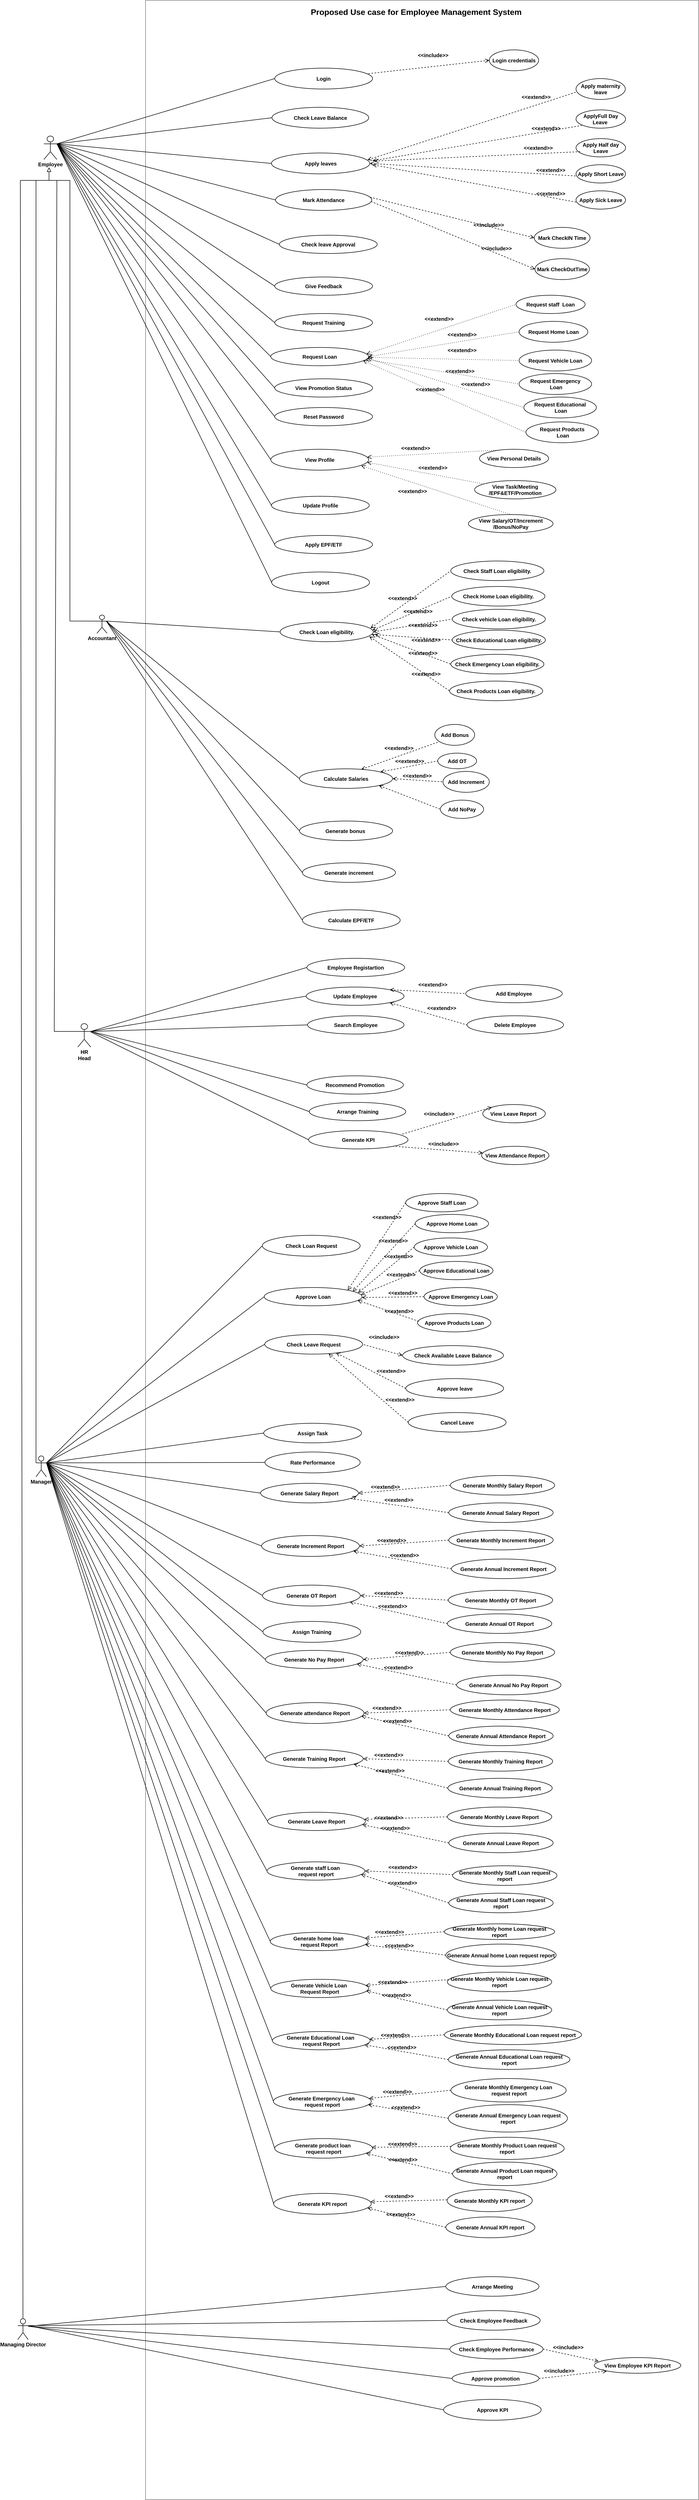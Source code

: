 <mxfile version="27.0.9">
  <diagram name="Page-1" id="uOgO_LtnpNgbNpRODR7z">
    <mxGraphModel dx="14600" dy="2750" grid="1" gridSize="10" guides="1" tooltips="1" connect="1" arrows="1" fold="1" page="1" pageScale="1" pageWidth="3300" pageHeight="4681" math="0" shadow="0">
      <root>
        <mxCell id="0" />
        <mxCell id="1" parent="0" />
        <mxCell id="D2uAuJA1LaHFy1BpvuMR-8" value="Employee&lt;br style=&quot;font-size: 20px;&quot;&gt;" style="shape=umlActor;verticalLabelPosition=bottom;verticalAlign=top;html=1;fontSize=20;fontStyle=1;strokeWidth=2;" parent="1" vertex="1">
          <mxGeometry x="-9570.0" y="660" width="50" height="90" as="geometry" />
        </mxCell>
        <mxCell id="D2uAuJA1LaHFy1BpvuMR-13" value="Manager&lt;br style=&quot;font-size: 20px;&quot;&gt;" style="shape=umlActor;verticalLabelPosition=bottom;verticalAlign=top;html=1;fontSize=20;fontStyle=1;strokeWidth=2;" parent="1" vertex="1">
          <mxGeometry x="-9600" y="5716" width="40" height="80" as="geometry" />
        </mxCell>
        <mxCell id="D2uAuJA1LaHFy1BpvuMR-14" value="Check Leave Request" style="ellipse;whiteSpace=wrap;html=1;fontSize=20;fontStyle=1;strokeWidth=2;" parent="1" vertex="1">
          <mxGeometry x="-8723.1" y="5251" width="375" height="75" as="geometry" />
        </mxCell>
        <mxCell id="D2uAuJA1LaHFy1BpvuMR-16" value="Assign Task" style="ellipse;whiteSpace=wrap;html=1;fontSize=20;fontStyle=1;strokeWidth=2;" parent="1" vertex="1">
          <mxGeometry x="-8727.07" y="5591" width="375" height="75" as="geometry" />
        </mxCell>
        <mxCell id="D2uAuJA1LaHFy1BpvuMR-17" value="Generate Salary Report" style="ellipse;whiteSpace=wrap;html=1;fontSize=20;fontStyle=1;strokeWidth=2;" parent="1" vertex="1">
          <mxGeometry x="-8739.07" y="5821" width="375" height="75" as="geometry" />
        </mxCell>
        <mxCell id="D2uAuJA1LaHFy1BpvuMR-22" value="Accountant" style="shape=umlActor;verticalLabelPosition=bottom;verticalAlign=top;html=1;fontSize=20;fontStyle=1;strokeWidth=2;" parent="1" vertex="1">
          <mxGeometry x="-9366.5" y="2495" width="39" height="70" as="geometry" />
        </mxCell>
        <mxCell id="D2uAuJA1LaHFy1BpvuMR-25" value="Check Loan eligibility." style="ellipse;whiteSpace=wrap;html=1;fontSize=20;fontStyle=1;strokeWidth=2;" parent="1" vertex="1">
          <mxGeometry x="-8664.16" y="2522" width="357" height="75" as="geometry" />
        </mxCell>
        <mxCell id="D2uAuJA1LaHFy1BpvuMR-26" value="Approve Loan" style="ellipse;whiteSpace=wrap;html=1;fontSize=20;fontStyle=1;strokeWidth=2;" parent="1" vertex="1">
          <mxGeometry x="-8725.07" y="5071" width="375" height="70" as="geometry" />
        </mxCell>
        <mxCell id="D2uAuJA1LaHFy1BpvuMR-28" value="&lt;font style=&quot;font-size: 20px;&quot;&gt;Generate attendance Report&lt;/font&gt;" style="ellipse;whiteSpace=wrap;html=1;fontSize=20;fontStyle=1;strokeWidth=2;" parent="1" vertex="1">
          <mxGeometry x="-8717.71" y="6661" width="375" height="80" as="geometry" />
        </mxCell>
        <mxCell id="D2uAuJA1LaHFy1BpvuMR-29" value="&lt;font style=&quot;font-size: 20px;&quot;&gt;Generate OT Report&lt;/font&gt;" style="ellipse;whiteSpace=wrap;html=1;fontSize=20;fontStyle=1;strokeWidth=2;" parent="1" vertex="1">
          <mxGeometry x="-8731.71" y="6211" width="375" height="80" as="geometry" />
        </mxCell>
        <mxCell id="D2uAuJA1LaHFy1BpvuMR-30" value="&lt;font style=&quot;font-size: 20px;&quot;&gt;Generate Increment Report&lt;/font&gt;" style="ellipse;whiteSpace=wrap;html=1;fontSize=20;fontStyle=1;strokeWidth=2;" parent="1" vertex="1">
          <mxGeometry x="-8735.21" y="6021" width="375" height="80" as="geometry" />
        </mxCell>
        <mxCell id="D2uAuJA1LaHFy1BpvuMR-34" value="&lt;font style=&quot;font-size: 20px;&quot;&gt;Generate Training Report&lt;/font&gt;" style="ellipse;whiteSpace=wrap;html=1;fontSize=20;fontStyle=1;strokeWidth=2;" parent="1" vertex="1">
          <mxGeometry x="-8720.71" y="6841" width="375" height="70" as="geometry" />
        </mxCell>
        <mxCell id="D2uAuJA1LaHFy1BpvuMR-35" value="&lt;font style=&quot;font-size: 20px;&quot;&gt;Generate Leave Report&lt;/font&gt;" style="ellipse;whiteSpace=wrap;html=1;fontSize=20;fontStyle=1;strokeWidth=2;" parent="1" vertex="1">
          <mxGeometry x="-8712.46" y="7081" width="375" height="70" as="geometry" />
        </mxCell>
        <mxCell id="D2uAuJA1LaHFy1BpvuMR-41" value="&lt;font style=&quot;font-size: 20px;&quot;&gt;Generate staff Loan&amp;nbsp;&lt;/font&gt;&lt;div&gt;&lt;font style=&quot;font-size: 20px;&quot;&gt;request report&lt;/font&gt;&lt;/div&gt;" style="ellipse;whiteSpace=wrap;html=1;fontSize=20;fontStyle=1;strokeWidth=2;" parent="1" vertex="1">
          <mxGeometry x="-8714.42" y="7271" width="375" height="70" as="geometry" />
        </mxCell>
        <mxCell id="D2uAuJA1LaHFy1BpvuMR-42" value="&lt;font style=&quot;font-size: 20px;&quot;&gt;Generate home loan&amp;nbsp;&lt;/font&gt;&lt;div&gt;&lt;font style=&quot;font-size: 20px;&quot;&gt;request Report&lt;/font&gt;&lt;/div&gt;" style="ellipse;whiteSpace=wrap;html=1;fontSize=20;fontStyle=1;strokeWidth=2;" parent="1" vertex="1">
          <mxGeometry x="-8701.92" y="7541" width="375" height="70" as="geometry" />
        </mxCell>
        <mxCell id="D2uAuJA1LaHFy1BpvuMR-43" value="&lt;font style=&quot;font-size: 20px;&quot;&gt;Generate Vehicle Loan&amp;nbsp;&lt;/font&gt;&lt;div&gt;&lt;font style=&quot;font-size: 20px;&quot;&gt;Request Report&lt;/font&gt;&lt;/div&gt;" style="ellipse;whiteSpace=wrap;html=1;fontSize=20;fontStyle=1;strokeWidth=2;" parent="1" vertex="1">
          <mxGeometry x="-8699.92" y="7721" width="375" height="70" as="geometry" />
        </mxCell>
        <mxCell id="D2uAuJA1LaHFy1BpvuMR-44" value="&lt;font style=&quot;font-size: 20px;&quot;&gt;Generate Educational Loan&amp;nbsp;&lt;/font&gt;&lt;div&gt;&lt;font style=&quot;font-size: 20px;&quot;&gt;request Report&lt;/font&gt;&lt;/div&gt;" style="ellipse;whiteSpace=wrap;html=1;fontSize=20;fontStyle=1;strokeWidth=2;" parent="1" vertex="1">
          <mxGeometry x="-8693.92" y="7921" width="375" height="70" as="geometry" />
        </mxCell>
        <mxCell id="D2uAuJA1LaHFy1BpvuMR-45" value="&lt;font style=&quot;font-size: 20px;&quot;&gt;Generate Emergency Loan&amp;nbsp;&lt;/font&gt;&lt;div&gt;&lt;font style=&quot;font-size: 20px;&quot;&gt;request report&lt;/font&gt;&lt;/div&gt;" style="ellipse;whiteSpace=wrap;html=1;fontSize=20;fontStyle=1;strokeWidth=2;" parent="1" vertex="1">
          <mxGeometry x="-8689.92" y="8151" width="375" height="75" as="geometry" />
        </mxCell>
        <mxCell id="D2uAuJA1LaHFy1BpvuMR-46" value="&lt;font style=&quot;font-size: 20px;&quot;&gt;Generate product loan&amp;nbsp;&lt;/font&gt;&lt;div&gt;&lt;font style=&quot;font-size: 20px;&quot;&gt;request report&lt;/font&gt;&lt;/div&gt;" style="ellipse;whiteSpace=wrap;html=1;fontSize=20;fontStyle=1;strokeWidth=2;" parent="1" vertex="1">
          <mxGeometry x="-8684.92" y="8331" width="375" height="75" as="geometry" />
        </mxCell>
        <mxCell id="D2uAuJA1LaHFy1BpvuMR-51" value="" style="endArrow=none;endFill=0;endSize=12;html=1;rounded=0;entryX=0;entryY=0.5;entryDx=0;entryDy=0;fontSize=20;fontStyle=1;strokeWidth=2;exitX=1;exitY=0.333;exitDx=0;exitDy=0;exitPerimeter=0;" parent="1" source="D2uAuJA1LaHFy1BpvuMR-8" target="D2uAuJA1LaHFy1BpvuMR-9" edge="1">
          <mxGeometry width="160" relative="1" as="geometry">
            <mxPoint x="-9480" y="720" as="sourcePoint" />
            <mxPoint x="-8285.29" y="700" as="targetPoint" />
          </mxGeometry>
        </mxCell>
        <mxCell id="D2uAuJA1LaHFy1BpvuMR-52" value="" style="endArrow=none;endFill=0;endSize=12;html=1;rounded=0;entryX=0;entryY=0.5;entryDx=0;entryDy=0;fontSize=20;fontStyle=1;strokeWidth=2;exitX=1;exitY=0.333;exitDx=0;exitDy=0;exitPerimeter=0;" parent="1" source="D2uAuJA1LaHFy1BpvuMR-8" target="D2uAuJA1LaHFy1BpvuMR-10" edge="1">
          <mxGeometry width="160" relative="1" as="geometry">
            <mxPoint x="-9480" y="720" as="sourcePoint" />
            <mxPoint x="-8725.29" y="395" as="targetPoint" />
          </mxGeometry>
        </mxCell>
        <mxCell id="D2uAuJA1LaHFy1BpvuMR-53" value="" style="endArrow=none;endFill=0;endSize=12;html=1;rounded=0;entryX=0;entryY=0.5;entryDx=0;entryDy=0;fontSize=20;fontStyle=1;strokeWidth=2;exitX=1;exitY=0.333;exitDx=0;exitDy=0;exitPerimeter=0;" parent="1" source="D2uAuJA1LaHFy1BpvuMR-8" target="D2uAuJA1LaHFy1BpvuMR-18" edge="1">
          <mxGeometry width="160" relative="1" as="geometry">
            <mxPoint x="-9480" y="720" as="sourcePoint" />
            <mxPoint x="-8715.29" y="405" as="targetPoint" />
          </mxGeometry>
        </mxCell>
        <mxCell id="D2uAuJA1LaHFy1BpvuMR-54" value="" style="endArrow=none;endFill=0;endSize=12;html=1;rounded=0;entryX=0;entryY=0.5;entryDx=0;entryDy=0;fontSize=20;fontStyle=1;strokeWidth=2;exitX=0.936;exitY=0.357;exitDx=0;exitDy=0;exitPerimeter=0;" parent="1" source="D2uAuJA1LaHFy1BpvuMR-22" target="D2uAuJA1LaHFy1BpvuMR-23" edge="1">
          <mxGeometry width="160" relative="1" as="geometry">
            <mxPoint x="-9320" y="2520" as="sourcePoint" />
            <mxPoint x="-9155.18" y="2529" as="targetPoint" />
          </mxGeometry>
        </mxCell>
        <mxCell id="D2uAuJA1LaHFy1BpvuMR-56" value="" style="endArrow=none;endFill=0;endSize=12;html=1;rounded=0;entryX=0;entryY=0.5;entryDx=0;entryDy=0;fontSize=20;fontStyle=1;strokeWidth=2;exitX=0.968;exitY=0.33;exitDx=0;exitDy=0;exitPerimeter=0;" parent="1" source="D2uAuJA1LaHFy1BpvuMR-22" target="D2uAuJA1LaHFy1BpvuMR-47" edge="1">
          <mxGeometry width="160" relative="1" as="geometry">
            <mxPoint x="-9315.18" y="2529" as="sourcePoint" />
            <mxPoint x="-9145.18" y="2529" as="targetPoint" />
          </mxGeometry>
        </mxCell>
        <mxCell id="D2uAuJA1LaHFy1BpvuMR-57" value="" style="endArrow=none;endFill=0;endSize=12;html=1;rounded=0;entryX=0;entryY=0.5;entryDx=0;entryDy=0;fontSize=20;fontStyle=1;strokeWidth=2;exitX=0.962;exitY=0.339;exitDx=0;exitDy=0;exitPerimeter=0;" parent="1" source="D2uAuJA1LaHFy1BpvuMR-22" target="D2uAuJA1LaHFy1BpvuMR-48" edge="1">
          <mxGeometry width="160" relative="1" as="geometry">
            <mxPoint x="-9315.18" y="2529" as="sourcePoint" />
            <mxPoint x="-9145.18" y="2529" as="targetPoint" />
          </mxGeometry>
        </mxCell>
        <mxCell id="D2uAuJA1LaHFy1BpvuMR-59" value="" style="endArrow=none;endFill=0;endSize=12;html=1;rounded=0;entryX=0;entryY=0.5;entryDx=0;entryDy=0;fontSize=20;fontStyle=1;strokeWidth=2;exitX=1;exitY=0.333;exitDx=0;exitDy=0;exitPerimeter=0;" parent="1" source="D2uAuJA1LaHFy1BpvuMR-8" target="D2uAuJA1LaHFy1BpvuMR-12" edge="1">
          <mxGeometry width="160" relative="1" as="geometry">
            <mxPoint x="-9480" y="720" as="sourcePoint" />
            <mxPoint x="-9115.29" y="700" as="targetPoint" />
          </mxGeometry>
        </mxCell>
        <mxCell id="D2uAuJA1LaHFy1BpvuMR-60" value="" style="endArrow=none;endFill=0;endSize=12;html=1;rounded=0;entryX=0;entryY=0.5;entryDx=0;entryDy=0;fontSize=20;fontStyle=1;strokeWidth=2;exitX=1;exitY=0.333;exitDx=0;exitDy=0;exitPerimeter=0;" parent="1" source="D2uAuJA1LaHFy1BpvuMR-8" target="D2uAuJA1LaHFy1BpvuMR-11" edge="1">
          <mxGeometry width="160" relative="1" as="geometry">
            <mxPoint x="-9520" y="700" as="sourcePoint" />
            <mxPoint x="-9135.29" y="700" as="targetPoint" />
          </mxGeometry>
        </mxCell>
        <mxCell id="D2uAuJA1LaHFy1BpvuMR-64" value="&lt;font style=&quot;font-size: 20px;&quot;&gt;Generate No Pay Report&lt;/font&gt;" style="ellipse;whiteSpace=wrap;html=1;fontSize=20;fontStyle=1;strokeWidth=2;" parent="1" vertex="1">
          <mxGeometry x="-8720.71" y="6461" width="375" height="70" as="geometry" />
        </mxCell>
        <mxCell id="D2uAuJA1LaHFy1BpvuMR-65" value="&lt;font style=&quot;font-size: 20px;&quot;&gt;Generate Monthly Increment Report&lt;/font&gt;" style="ellipse;whiteSpace=wrap;html=1;fontSize=20;fontStyle=1;strokeWidth=2;" parent="1" vertex="1">
          <mxGeometry x="-8017.62" y="6001" width="400" height="75" as="geometry" />
        </mxCell>
        <mxCell id="D2uAuJA1LaHFy1BpvuMR-66" value="&lt;font style=&quot;font-size: 20px;&quot;&gt;Generate Annual Increment Report&lt;/font&gt;" style="ellipse;whiteSpace=wrap;html=1;fontSize=20;fontStyle=1;strokeWidth=2;" parent="1" vertex="1">
          <mxGeometry x="-8007.62" y="6111" width="400" height="75" as="geometry" />
        </mxCell>
        <mxCell id="D2uAuJA1LaHFy1BpvuMR-67" value="&lt;font style=&quot;font-size: 20px;&quot;&gt;Generate Monthly OT Report&lt;/font&gt;" style="ellipse;whiteSpace=wrap;html=1;fontSize=20;fontStyle=1;strokeWidth=2;" parent="1" vertex="1">
          <mxGeometry x="-8019.37" y="6231" width="400" height="75" as="geometry" />
        </mxCell>
        <mxCell id="D2uAuJA1LaHFy1BpvuMR-68" value="&lt;font style=&quot;font-size: 20px;&quot;&gt;Generate Annual OT Report&lt;/font&gt;" style="ellipse;whiteSpace=wrap;html=1;fontSize=20;fontStyle=1;strokeWidth=2;" parent="1" vertex="1">
          <mxGeometry x="-8022.92" y="6321" width="400" height="75" as="geometry" />
        </mxCell>
        <mxCell id="D2uAuJA1LaHFy1BpvuMR-69" value="&lt;font style=&quot;font-size: 20px;&quot;&gt;Generate Monthly No Pay Report&lt;/font&gt;" style="ellipse;whiteSpace=wrap;html=1;fontSize=20;fontStyle=1;strokeWidth=2;" parent="1" vertex="1">
          <mxGeometry x="-8011.75" y="6431" width="400" height="75" as="geometry" />
        </mxCell>
        <mxCell id="D2uAuJA1LaHFy1BpvuMR-70" value="&lt;font style=&quot;font-size: 20px;&quot;&gt;Generate Annual No Pay Report&lt;/font&gt;" style="ellipse;whiteSpace=wrap;html=1;fontSize=20;fontStyle=1;strokeWidth=2;" parent="1" vertex="1">
          <mxGeometry x="-7987.62" y="6556" width="400" height="75" as="geometry" />
        </mxCell>
        <mxCell id="D2uAuJA1LaHFy1BpvuMR-71" value="Generate Annual Attendance Report" style="ellipse;whiteSpace=wrap;html=1;fontSize=20;fontStyle=1;strokeWidth=2;" parent="1" vertex="1">
          <mxGeometry x="-8017.62" y="6751" width="400" height="75" as="geometry" />
        </mxCell>
        <mxCell id="D2uAuJA1LaHFy1BpvuMR-72" value="&lt;font style=&quot;font-size: 20px;&quot;&gt;Generate Monthly Training Report&lt;/font&gt;" style="ellipse;whiteSpace=wrap;html=1;fontSize=20;fontStyle=1;strokeWidth=2;" parent="1" vertex="1">
          <mxGeometry x="-8019.37" y="6848.5" width="400" height="75" as="geometry" />
        </mxCell>
        <mxCell id="D2uAuJA1LaHFy1BpvuMR-73" value="&lt;font style=&quot;font-size: 20px;&quot;&gt;Generate Annual Training Report&lt;/font&gt;" style="ellipse;whiteSpace=wrap;html=1;fontSize=20;fontStyle=1;strokeWidth=2;" parent="1" vertex="1">
          <mxGeometry x="-8021.12" y="6951" width="400" height="75" as="geometry" />
        </mxCell>
        <mxCell id="D2uAuJA1LaHFy1BpvuMR-74" value="&lt;font style=&quot;font-size: 20px;&quot;&gt;Generate Monthly Leave Report&lt;/font&gt;" style="ellipse;whiteSpace=wrap;html=1;fontSize=20;fontStyle=1;strokeWidth=2;" parent="1" vertex="1">
          <mxGeometry x="-8022.92" y="7061" width="400" height="75" as="geometry" />
        </mxCell>
        <mxCell id="D2uAuJA1LaHFy1BpvuMR-75" value="&lt;font style=&quot;font-size: 20px;&quot;&gt;Generate Annual Leave Report&lt;/font&gt;" style="ellipse;whiteSpace=wrap;html=1;fontSize=20;fontStyle=1;strokeWidth=2;" parent="1" vertex="1">
          <mxGeometry x="-8017.62" y="7161" width="400" height="75" as="geometry" />
        </mxCell>
        <mxCell id="D2uAuJA1LaHFy1BpvuMR-76" value="&lt;font style=&quot;font-size: 20px;&quot;&gt;Generate Monthly Staff Loan request report&lt;/font&gt;" style="ellipse;whiteSpace=wrap;html=1;fontSize=20;fontStyle=1;strokeWidth=2;" parent="1" vertex="1">
          <mxGeometry x="-8002.96" y="7286" width="400" height="75" as="geometry" />
        </mxCell>
        <mxCell id="D2uAuJA1LaHFy1BpvuMR-77" value="&lt;font style=&quot;font-size: 20px;&quot;&gt;Generate Annual Staff Loan request report&lt;/font&gt;" style="ellipse;whiteSpace=wrap;html=1;fontSize=20;fontStyle=1;strokeWidth=2;" parent="1" vertex="1">
          <mxGeometry x="-8017.62" y="7391" width="400" height="75" as="geometry" />
        </mxCell>
        <mxCell id="D2uAuJA1LaHFy1BpvuMR-78" value="&lt;font style=&quot;font-size: 20px;&quot;&gt;Generate Monthly home Loan request report&lt;/font&gt;" style="ellipse;whiteSpace=wrap;html=1;fontSize=20;fontStyle=1;strokeWidth=2;" parent="1" vertex="1">
          <mxGeometry x="-8034.6" y="7508.5" width="422.85" height="60" as="geometry" />
        </mxCell>
        <mxCell id="D2uAuJA1LaHFy1BpvuMR-79" value="&lt;font style=&quot;font-size: 20px;&quot;&gt;Generate Annual home Loan request report&lt;/font&gt;" style="ellipse;whiteSpace=wrap;html=1;fontSize=20;fontStyle=1;strokeWidth=2;" parent="1" vertex="1">
          <mxGeometry x="-8029.04" y="7586" width="422.85" height="85" as="geometry" />
        </mxCell>
        <mxCell id="D2uAuJA1LaHFy1BpvuMR-80" value="&lt;font style=&quot;font-size: 20px;&quot;&gt;Generate Monthly Vehicle Loan request report&lt;/font&gt;" style="ellipse;whiteSpace=wrap;html=1;fontSize=20;fontStyle=1;strokeWidth=2;" parent="1" vertex="1">
          <mxGeometry x="-8023.17" y="7693.5" width="400" height="75" as="geometry" />
        </mxCell>
        <mxCell id="D2uAuJA1LaHFy1BpvuMR-81" value="&lt;font style=&quot;font-size: 20px;&quot;&gt;Generate Annual Vehicle Loan request report&lt;/font&gt;" style="ellipse;whiteSpace=wrap;html=1;fontSize=20;fontStyle=1;strokeWidth=2;" parent="1" vertex="1">
          <mxGeometry x="-8023.17" y="7801" width="400" height="75" as="geometry" />
        </mxCell>
        <mxCell id="D2uAuJA1LaHFy1BpvuMR-82" value="&lt;font style=&quot;font-size: 20px;&quot;&gt;Generate Monthly Educational Loan request report&lt;/font&gt;" style="ellipse;whiteSpace=wrap;html=1;fontSize=20;fontStyle=1;strokeWidth=2;" parent="1" vertex="1">
          <mxGeometry x="-8034.6" y="7896" width="526.09" height="75" as="geometry" />
        </mxCell>
        <mxCell id="D2uAuJA1LaHFy1BpvuMR-83" value="&lt;font style=&quot;font-size: 20px;&quot;&gt;Generate Annual Educational Loan request report&lt;/font&gt;" style="ellipse;whiteSpace=wrap;html=1;fontSize=20;fontStyle=1;strokeWidth=2;" parent="1" vertex="1">
          <mxGeometry x="-8019.37" y="7991" width="466.09" height="75" as="geometry" />
        </mxCell>
        <mxCell id="D2uAuJA1LaHFy1BpvuMR-84" value="&lt;font style=&quot;font-size: 20px;&quot;&gt;Generate Monthly Emergency Loan&lt;/font&gt;&lt;div&gt;&lt;font style=&quot;font-size: 20px;&quot;&gt;&amp;nbsp;request report&lt;/font&gt;&lt;/div&gt;" style="ellipse;whiteSpace=wrap;html=1;fontSize=20;fontStyle=1;strokeWidth=2;" parent="1" vertex="1">
          <mxGeometry x="-8009.62" y="8101" width="442" height="90" as="geometry" />
        </mxCell>
        <mxCell id="D2uAuJA1LaHFy1BpvuMR-85" value="&lt;font style=&quot;font-size: 20px;&quot;&gt;Generate Annual Emergency Loan request report&lt;/font&gt;" style="ellipse;whiteSpace=wrap;html=1;fontSize=20;fontStyle=1;strokeWidth=2;" parent="1" vertex="1">
          <mxGeometry x="-8019.37" y="8201" width="456.6" height="105" as="geometry" />
        </mxCell>
        <mxCell id="D2uAuJA1LaHFy1BpvuMR-86" value="&lt;font style=&quot;font-size: 20px;&quot;&gt;Generate Monthly Product Loan request report&lt;/font&gt;" style="ellipse;whiteSpace=wrap;html=1;fontSize=20;fontStyle=1;strokeWidth=2;" parent="1" vertex="1">
          <mxGeometry x="-8011.75" y="8326" width="436.45" height="85" as="geometry" />
        </mxCell>
        <mxCell id="D2uAuJA1LaHFy1BpvuMR-87" value="&lt;font style=&quot;font-size: 20px;&quot;&gt;Generate Annual Product Loan request report&lt;/font&gt;" style="ellipse;whiteSpace=wrap;html=1;fontSize=20;fontStyle=1;strokeWidth=2;" parent="1" vertex="1">
          <mxGeometry x="-8002.95" y="8421" width="400" height="90" as="geometry" />
        </mxCell>
        <mxCell id="D2uAuJA1LaHFy1BpvuMR-88" value="&lt;font style=&quot;font-size: 20px;&quot;&gt;Generate Annual Salary Report&lt;/font&gt;" style="ellipse;whiteSpace=wrap;html=1;fontSize=20;fontStyle=1;strokeWidth=2;" parent="1" vertex="1">
          <mxGeometry x="-8017.62" y="5896" width="400" height="75" as="geometry" />
        </mxCell>
        <mxCell id="D2uAuJA1LaHFy1BpvuMR-89" value="&lt;font style=&quot;font-size: 20px;&quot;&gt;Generate Monthly Salary Report&lt;/font&gt;" style="ellipse;whiteSpace=wrap;html=1;fontSize=20;fontStyle=1;strokeWidth=2;" parent="1" vertex="1">
          <mxGeometry x="-8011.74" y="5791" width="400" height="75" as="geometry" />
        </mxCell>
        <mxCell id="D2uAuJA1LaHFy1BpvuMR-90" value="&lt;font style=&quot;font-size: 20px;&quot;&gt;Check Available Leave Balance&lt;/font&gt;" style="ellipse;whiteSpace=wrap;html=1;fontSize=20;fontStyle=1;strokeWidth=2;" parent="1" vertex="1">
          <mxGeometry x="-8194.73" y="5293.5" width="386.64" height="75" as="geometry" />
        </mxCell>
        <mxCell id="D2uAuJA1LaHFy1BpvuMR-91" value="&lt;font style=&quot;font-size: 20px;&quot;&gt;Check Loan Request&lt;/font&gt;" style="ellipse;whiteSpace=wrap;html=1;fontSize=20;fontStyle=1;strokeWidth=2;" parent="1" vertex="1">
          <mxGeometry x="-8732.33" y="4871" width="375" height="80" as="geometry" />
        </mxCell>
        <mxCell id="D2uAuJA1LaHFy1BpvuMR-92" value="&lt;font style=&quot;font-size: 20px;&quot;&gt;View Profile&lt;/font&gt;" style="ellipse;whiteSpace=wrap;html=1;fontSize=20;fontStyle=1;strokeWidth=2;" parent="1" vertex="1">
          <mxGeometry x="-8699.92" y="1860" width="375" height="80" as="geometry" />
        </mxCell>
        <mxCell id="D2uAuJA1LaHFy1BpvuMR-93" value="" style="endArrow=none;html=1;rounded=0;entryX=0;entryY=0.5;entryDx=0;entryDy=0;fontSize=20;fontStyle=1;strokeWidth=2;exitX=1;exitY=0.333;exitDx=0;exitDy=0;exitPerimeter=0;" parent="1" source="D2uAuJA1LaHFy1BpvuMR-8" target="D2uAuJA1LaHFy1BpvuMR-92" edge="1">
          <mxGeometry width="50" height="50" relative="1" as="geometry">
            <mxPoint x="-9480" y="720" as="sourcePoint" />
            <mxPoint x="-8786.29" y="1298.727" as="targetPoint" />
          </mxGeometry>
        </mxCell>
        <mxCell id="D2uAuJA1LaHFy1BpvuMR-94" value="Approve Staff Loan" style="ellipse;whiteSpace=wrap;html=1;fontSize=20;fontStyle=1;strokeWidth=2;" parent="1" vertex="1">
          <mxGeometry x="-8182.96" y="4711" width="277" height="70" as="geometry" />
        </mxCell>
        <mxCell id="D2uAuJA1LaHFy1BpvuMR-95" value="&lt;font style=&quot;font-size: 20px;&quot;&gt;Approve Home Loan&lt;/font&gt;" style="ellipse;whiteSpace=wrap;html=1;fontSize=20;fontStyle=1;strokeWidth=2;" parent="1" vertex="1">
          <mxGeometry x="-8146.26" y="4791" width="281" height="70" as="geometry" />
        </mxCell>
        <mxCell id="D2uAuJA1LaHFy1BpvuMR-96" value="&lt;font style=&quot;font-size: 20px;&quot;&gt;Approve Vehicle Loan&lt;/font&gt;" style="ellipse;whiteSpace=wrap;html=1;fontSize=20;fontStyle=1;strokeWidth=2;" parent="1" vertex="1">
          <mxGeometry x="-8150.3" y="4881" width="281" height="70" as="geometry" />
        </mxCell>
        <mxCell id="D2uAuJA1LaHFy1BpvuMR-97" value="&lt;font style=&quot;font-size: 20px;&quot;&gt;Approve Educational Loan&lt;/font&gt;" style="ellipse;whiteSpace=wrap;html=1;fontSize=20;fontStyle=1;strokeWidth=2;" parent="1" vertex="1">
          <mxGeometry x="-8129.21" y="4971" width="281" height="70" as="geometry" />
        </mxCell>
        <mxCell id="D2uAuJA1LaHFy1BpvuMR-98" value="&lt;font style=&quot;font-size: 20px;&quot;&gt;Approve Emergency Loan&lt;/font&gt;" style="ellipse;whiteSpace=wrap;html=1;fontSize=20;fontStyle=1;strokeWidth=2;" parent="1" vertex="1">
          <mxGeometry x="-8112.5" y="5071" width="281" height="70" as="geometry" />
        </mxCell>
        <mxCell id="D2uAuJA1LaHFy1BpvuMR-99" value="&lt;font style=&quot;font-size: 20px;&quot;&gt;Approve Products Loan&lt;/font&gt;" style="ellipse;whiteSpace=wrap;html=1;fontSize=20;fontStyle=1;strokeWidth=2;" parent="1" vertex="1">
          <mxGeometry x="-8137.3" y="5171" width="281" height="70" as="geometry" />
        </mxCell>
        <mxCell id="D2uAuJA1LaHFy1BpvuMR-109" value="" style="endArrow=none;html=1;rounded=0;entryX=0;entryY=0.5;entryDx=0;entryDy=0;fontSize=20;fontStyle=1;strokeWidth=2;exitX=1;exitY=0.333;exitDx=0;exitDy=0;exitPerimeter=0;" parent="1" source="D2uAuJA1LaHFy1BpvuMR-8" target="D2uAuJA1LaHFy1BpvuMR-108" edge="1">
          <mxGeometry width="50" height="50" relative="1" as="geometry">
            <mxPoint x="-9480" y="720" as="sourcePoint" />
            <mxPoint x="-8376.29" y="530" as="targetPoint" />
          </mxGeometry>
        </mxCell>
        <mxCell id="D2uAuJA1LaHFy1BpvuMR-110" value="" style="endArrow=none;html=1;rounded=0;entryX=0;entryY=0.5;entryDx=0;entryDy=0;fontSize=20;fontStyle=1;strokeWidth=2;exitX=1;exitY=0.333;exitDx=0;exitDy=0;exitPerimeter=0;" parent="1" source="D2uAuJA1LaHFy1BpvuMR-8" target="D2uAuJA1LaHFy1BpvuMR-107" edge="1">
          <mxGeometry width="50" height="50" relative="1" as="geometry">
            <mxPoint x="-9480" y="720" as="sourcePoint" />
            <mxPoint x="-9266.29" y="950" as="targetPoint" />
          </mxGeometry>
        </mxCell>
        <mxCell id="D2uAuJA1LaHFy1BpvuMR-123" value="Check Staff Loan eligibility." style="ellipse;whiteSpace=wrap;html=1;fontSize=20;fontStyle=1;strokeWidth=2;" parent="1" vertex="1">
          <mxGeometry x="-8010.01" y="2288" width="357" height="75" as="geometry" />
        </mxCell>
        <mxCell id="D2uAuJA1LaHFy1BpvuMR-124" value="Check Home Loan eligibility." style="ellipse;whiteSpace=wrap;html=1;fontSize=20;fontStyle=1;strokeWidth=2;" parent="1" vertex="1">
          <mxGeometry x="-8006.21" y="2385.5" width="357" height="75" as="geometry" />
        </mxCell>
        <mxCell id="D2uAuJA1LaHFy1BpvuMR-125" value="Check vehicle Loan eligibility." style="ellipse;whiteSpace=wrap;html=1;fontSize=20;fontStyle=1;strokeWidth=2;" parent="1" vertex="1">
          <mxGeometry x="-8004.46" y="2473" width="357" height="75" as="geometry" />
        </mxCell>
        <mxCell id="D2uAuJA1LaHFy1BpvuMR-126" value="Check Educational Loan eligibility." style="ellipse;whiteSpace=wrap;html=1;fontSize=20;fontStyle=1;strokeWidth=2;" parent="1" vertex="1">
          <mxGeometry x="-8004.46" y="2553" width="357" height="75" as="geometry" />
        </mxCell>
        <mxCell id="D2uAuJA1LaHFy1BpvuMR-127" value="Check Emergency Loan eligibility." style="ellipse;whiteSpace=wrap;html=1;fontSize=20;fontStyle=1;strokeWidth=2;" parent="1" vertex="1">
          <mxGeometry x="-8010.01" y="2645.5" width="357" height="75" as="geometry" />
        </mxCell>
        <mxCell id="D2uAuJA1LaHFy1BpvuMR-128" value="Check Products Loan eligibility." style="ellipse;whiteSpace=wrap;html=1;fontSize=20;fontStyle=1;strokeWidth=2;" parent="1" vertex="1">
          <mxGeometry x="-8014.62" y="2748" width="357" height="75" as="geometry" />
        </mxCell>
        <mxCell id="D2uAuJA1LaHFy1BpvuMR-129" value="" style="endArrow=none;dashed=1;html=1;strokeWidth=2;rounded=0;entryX=0;entryY=0.5;entryDx=0;entryDy=0;exitX=0.971;exitY=0.311;exitDx=0;exitDy=0;exitPerimeter=0;startArrow=open;startFill=0;startSize=12;fontSize=20;fontStyle=1" parent="1" source="D2uAuJA1LaHFy1BpvuMR-25" target="D2uAuJA1LaHFy1BpvuMR-123" edge="1">
          <mxGeometry width="50" height="50" relative="1" as="geometry">
            <mxPoint x="-8309.66" y="2200" as="sourcePoint" />
            <mxPoint x="-8259.66" y="2150" as="targetPoint" />
          </mxGeometry>
        </mxCell>
        <mxCell id="D2uAuJA1LaHFy1BpvuMR-130" value="" style="endArrow=none;dashed=1;html=1;strokeWidth=2;rounded=0;entryX=0;entryY=0.5;entryDx=0;entryDy=0;startArrow=open;startFill=0;startSize=12;fontSize=20;fontStyle=1" parent="1" target="D2uAuJA1LaHFy1BpvuMR-126" edge="1">
          <mxGeometry width="50" height="50" relative="1" as="geometry">
            <mxPoint x="-8300" y="2570" as="sourcePoint" />
            <mxPoint x="-8068.66" y="1888" as="targetPoint" />
          </mxGeometry>
        </mxCell>
        <mxCell id="D2uAuJA1LaHFy1BpvuMR-131" value="" style="endArrow=none;dashed=1;html=1;strokeWidth=2;rounded=0;entryX=0;entryY=0.5;entryDx=0;entryDy=0;exitX=0.992;exitY=0.415;exitDx=0;exitDy=0;exitPerimeter=0;startArrow=open;startFill=0;startSize=12;fontSize=20;fontStyle=1" parent="1" source="D2uAuJA1LaHFy1BpvuMR-25" target="D2uAuJA1LaHFy1BpvuMR-124" edge="1">
          <mxGeometry width="50" height="50" relative="1" as="geometry">
            <mxPoint x="-8309.66" y="2210" as="sourcePoint" />
            <mxPoint x="-8076.16" y="1898" as="targetPoint" />
          </mxGeometry>
        </mxCell>
        <mxCell id="D2uAuJA1LaHFy1BpvuMR-132" value="" style="endArrow=none;dashed=1;html=1;strokeWidth=2;rounded=0;entryX=0;entryY=0.5;entryDx=0;entryDy=0;exitX=1;exitY=0.5;exitDx=0;exitDy=0;startArrow=open;startFill=0;startSize=12;fontSize=20;fontStyle=1" parent="1" source="D2uAuJA1LaHFy1BpvuMR-25" target="D2uAuJA1LaHFy1BpvuMR-125" edge="1">
          <mxGeometry width="50" height="50" relative="1" as="geometry">
            <mxPoint x="-8279.66" y="2230" as="sourcePoint" />
            <mxPoint x="-8048.66" y="1908" as="targetPoint" />
          </mxGeometry>
        </mxCell>
        <mxCell id="D2uAuJA1LaHFy1BpvuMR-133" value="" style="endArrow=none;dashed=1;html=1;strokeWidth=2;rounded=0;entryX=0;entryY=0.5;entryDx=0;entryDy=0;exitX=0.984;exitY=0.623;exitDx=0;exitDy=0;exitPerimeter=0;startArrow=open;startFill=0;startSize=12;fontSize=20;fontStyle=1" parent="1" source="D2uAuJA1LaHFy1BpvuMR-25" target="D2uAuJA1LaHFy1BpvuMR-127" edge="1">
          <mxGeometry width="50" height="50" relative="1" as="geometry">
            <mxPoint x="-8309.66" y="2210" as="sourcePoint" />
            <mxPoint x="-8069.66" y="2370" as="targetPoint" />
          </mxGeometry>
        </mxCell>
        <mxCell id="D2uAuJA1LaHFy1BpvuMR-134" value="" style="endArrow=none;dashed=1;html=1;strokeWidth=2;rounded=0;exitX=0.958;exitY=0.733;exitDx=0;exitDy=0;exitPerimeter=0;startArrow=open;startFill=0;startSize=12;entryX=0;entryY=0.5;entryDx=0;entryDy=0;fontSize=20;fontStyle=1" parent="1" source="D2uAuJA1LaHFy1BpvuMR-25" target="D2uAuJA1LaHFy1BpvuMR-128" edge="1">
          <mxGeometry width="50" height="50" relative="1" as="geometry">
            <mxPoint x="-8319.66" y="2220" as="sourcePoint" />
            <mxPoint x="-8049.66" y="2520" as="targetPoint" />
          </mxGeometry>
        </mxCell>
        <mxCell id="D2uAuJA1LaHFy1BpvuMR-141" value="HR&lt;div&gt;Head&lt;/div&gt;" style="shape=umlActor;verticalLabelPosition=bottom;verticalAlign=top;html=1;fontSize=20;fontStyle=1;strokeWidth=2;" parent="1" vertex="1">
          <mxGeometry x="-9440" y="4060" width="50" height="90" as="geometry" />
        </mxCell>
        <mxCell id="D2uAuJA1LaHFy1BpvuMR-142" value="&lt;font style=&quot;font-size: 20px;&quot;&gt;Generate KPI report&lt;/font&gt;" style="ellipse;whiteSpace=wrap;html=1;fontSize=20;fontStyle=1;strokeWidth=2;" parent="1" vertex="1">
          <mxGeometry x="-8688.92" y="8541" width="374" height="80" as="geometry" />
        </mxCell>
        <mxCell id="D2uAuJA1LaHFy1BpvuMR-143" value="&lt;font style=&quot;font-size: 20px;&quot;&gt;Generate Monthly KPI report&lt;/font&gt;" style="ellipse;whiteSpace=wrap;html=1;fontSize=20;fontStyle=1;strokeWidth=2;" parent="1" vertex="1">
          <mxGeometry x="-8024.07" y="8526" width="326.45" height="85" as="geometry" />
        </mxCell>
        <mxCell id="D2uAuJA1LaHFy1BpvuMR-144" value="&lt;font style=&quot;font-size: 20px;&quot;&gt;Generate Annual KPI report&lt;/font&gt;" style="ellipse;whiteSpace=wrap;html=1;fontSize=20;fontStyle=1;strokeWidth=2;" parent="1" vertex="1">
          <mxGeometry x="-8029.04" y="8631" width="341.42" height="80" as="geometry" />
        </mxCell>
        <mxCell id="D2uAuJA1LaHFy1BpvuMR-146" value="" style="endArrow=open;dashed=1;html=1;rounded=0;exitX=0;exitY=0.5;exitDx=0;exitDy=0;entryX=1;entryY=0.5;entryDx=0;entryDy=0;endFill=0;endSize=12;fontSize=20;fontStyle=1;strokeWidth=2;" parent="1" source="D2uAuJA1LaHFy1BpvuMR-89" target="D2uAuJA1LaHFy1BpvuMR-17" edge="1">
          <mxGeometry width="50" height="50" relative="1" as="geometry">
            <mxPoint x="-8388.07" y="6331" as="sourcePoint" />
            <mxPoint x="-8338.07" y="6281" as="targetPoint" />
          </mxGeometry>
        </mxCell>
        <mxCell id="D2uAuJA1LaHFy1BpvuMR-147" value="" style="endArrow=open;dashed=1;html=1;rounded=0;exitX=0;exitY=0.5;exitDx=0;exitDy=0;entryX=0.981;entryY=0.644;entryDx=0;entryDy=0;endFill=0;endSize=12;entryPerimeter=0;fontSize=20;fontStyle=1;strokeWidth=2;" parent="1" source="D2uAuJA1LaHFy1BpvuMR-88" target="D2uAuJA1LaHFy1BpvuMR-17" edge="1">
          <mxGeometry width="50" height="50" relative="1" as="geometry">
            <mxPoint x="-9013.07" y="5844" as="sourcePoint" />
            <mxPoint x="-8729.07" y="5869" as="targetPoint" />
            <Array as="points">
              <mxPoint x="-8390" y="5880" />
            </Array>
          </mxGeometry>
        </mxCell>
        <mxCell id="D2uAuJA1LaHFy1BpvuMR-148" value="" style="endArrow=open;dashed=1;html=1;rounded=0;exitX=0;exitY=0.5;exitDx=0;exitDy=0;entryX=1;entryY=0.5;entryDx=0;entryDy=0;endFill=0;endSize=12;fontSize=20;fontStyle=1;strokeWidth=2;" parent="1" source="D2uAuJA1LaHFy1BpvuMR-65" target="D2uAuJA1LaHFy1BpvuMR-30" edge="1">
          <mxGeometry width="50" height="50" relative="1" as="geometry">
            <mxPoint x="-9001.71" y="6009" as="sourcePoint" />
            <mxPoint x="-8711.71" y="5911" as="targetPoint" />
          </mxGeometry>
        </mxCell>
        <mxCell id="D2uAuJA1LaHFy1BpvuMR-149" value="" style="endArrow=open;dashed=1;html=1;rounded=0;exitX=0;exitY=0.5;exitDx=0;exitDy=0;endFill=0;endSize=12;fontSize=20;fontStyle=1;strokeWidth=2;" parent="1" source="D2uAuJA1LaHFy1BpvuMR-66" edge="1">
          <mxGeometry width="50" height="50" relative="1" as="geometry">
            <mxPoint x="-9006.71" y="6099" as="sourcePoint" />
            <mxPoint x="-8382.9" y="6081" as="targetPoint" />
          </mxGeometry>
        </mxCell>
        <mxCell id="D2uAuJA1LaHFy1BpvuMR-150" value="" style="endArrow=open;dashed=1;html=1;rounded=0;exitX=0;exitY=0.5;exitDx=0;exitDy=0;entryX=1;entryY=0.5;entryDx=0;entryDy=0;endFill=0;endSize=12;fontSize=20;fontStyle=1;strokeWidth=2;" parent="1" source="D2uAuJA1LaHFy1BpvuMR-67" target="D2uAuJA1LaHFy1BpvuMR-29" edge="1">
          <mxGeometry width="50" height="50" relative="1" as="geometry">
            <mxPoint x="-8996.71" y="6109" as="sourcePoint" />
            <mxPoint x="-8715.71" y="6081" as="targetPoint" />
          </mxGeometry>
        </mxCell>
        <mxCell id="D2uAuJA1LaHFy1BpvuMR-151" value="" style="endArrow=open;dashed=1;html=1;rounded=0;exitX=0;exitY=0.5;exitDx=0;exitDy=0;entryX=0.89;entryY=0.8;entryDx=0;entryDy=0;entryPerimeter=0;endFill=0;endSize=12;fontSize=20;fontStyle=1;strokeWidth=2;" parent="1" source="D2uAuJA1LaHFy1BpvuMR-68" target="D2uAuJA1LaHFy1BpvuMR-29" edge="1">
          <mxGeometry width="50" height="50" relative="1" as="geometry">
            <mxPoint x="-8986.71" y="6119" as="sourcePoint" />
            <mxPoint x="-8720.71" y="6251" as="targetPoint" />
          </mxGeometry>
        </mxCell>
        <mxCell id="D2uAuJA1LaHFy1BpvuMR-152" value="" style="endArrow=open;dashed=1;html=1;rounded=0;exitX=0;exitY=0.5;exitDx=0;exitDy=0;entryX=1;entryY=0.5;entryDx=0;entryDy=0;endFill=0;endSize=12;fontSize=20;fontStyle=1;strokeWidth=2;" parent="1" source="D2uAuJA1LaHFy1BpvuMR-69" target="D2uAuJA1LaHFy1BpvuMR-64" edge="1">
          <mxGeometry width="50" height="50" relative="1" as="geometry">
            <mxPoint x="-9009.71" y="6369" as="sourcePoint" />
            <mxPoint x="-8718.71" y="6267" as="targetPoint" />
          </mxGeometry>
        </mxCell>
        <mxCell id="D2uAuJA1LaHFy1BpvuMR-153" value="" style="endArrow=open;dashed=1;html=1;rounded=0;exitX=0;exitY=0.5;exitDx=0;exitDy=0;entryX=0.935;entryY=0.743;entryDx=0;entryDy=0;endFill=0;endSize=12;entryPerimeter=0;fontSize=20;fontStyle=1;strokeWidth=2;" parent="1" source="D2uAuJA1LaHFy1BpvuMR-70" target="D2uAuJA1LaHFy1BpvuMR-64" edge="1">
          <mxGeometry width="50" height="50" relative="1" as="geometry">
            <mxPoint x="-9010.71" y="6489" as="sourcePoint" />
            <mxPoint x="-8710.71" y="6506" as="targetPoint" />
          </mxGeometry>
        </mxCell>
        <mxCell id="D2uAuJA1LaHFy1BpvuMR-154" value="" style="endArrow=open;dashed=1;html=1;rounded=0;exitX=0;exitY=0.5;exitDx=0;exitDy=0;entryX=0.973;entryY=0.643;entryDx=0;entryDy=0;endFill=0;endSize=12;entryPerimeter=0;fontSize=20;fontStyle=1;strokeWidth=2;" parent="1" source="D2uAuJA1LaHFy1BpvuMR-71" target="D2uAuJA1LaHFy1BpvuMR-28" edge="1">
          <mxGeometry width="50" height="50" relative="1" as="geometry">
            <mxPoint x="-8990.71" y="6509" as="sourcePoint" />
            <mxPoint x="-8690.71" y="6526" as="targetPoint" />
          </mxGeometry>
        </mxCell>
        <mxCell id="D2uAuJA1LaHFy1BpvuMR-155" value="" style="endArrow=open;dashed=1;html=1;rounded=0;exitX=0;exitY=0.5;exitDx=0;exitDy=0;entryX=1;entryY=0.5;entryDx=0;entryDy=0;endFill=0;endSize=12;fontSize=20;fontStyle=1;strokeWidth=2;" parent="1" source="D2uAuJA1LaHFy1BpvuMR-72" target="D2uAuJA1LaHFy1BpvuMR-34" edge="1">
          <mxGeometry width="50" height="50" relative="1" as="geometry">
            <mxPoint x="-8998.46" y="6729" as="sourcePoint" />
            <mxPoint x="-8705.46" y="6611" as="targetPoint" />
          </mxGeometry>
        </mxCell>
        <mxCell id="D2uAuJA1LaHFy1BpvuMR-156" value="" style="endArrow=open;dashed=1;html=1;rounded=0;exitX=0;exitY=0.5;exitDx=0;exitDy=0;endFill=0;endSize=12;entryX=0.903;entryY=0.8;entryDx=0;entryDy=0;entryPerimeter=0;fontSize=20;fontStyle=1;strokeWidth=2;" parent="1" source="D2uAuJA1LaHFy1BpvuMR-73" target="D2uAuJA1LaHFy1BpvuMR-34" edge="1">
          <mxGeometry width="50" height="50" relative="1" as="geometry">
            <mxPoint x="-8988.46" y="6739" as="sourcePoint" />
            <mxPoint x="-8708.46" y="6891" as="targetPoint" />
          </mxGeometry>
        </mxCell>
        <mxCell id="D2uAuJA1LaHFy1BpvuMR-157" value="" style="endArrow=open;dashed=1;html=1;rounded=0;exitX=0;exitY=0.5;exitDx=0;exitDy=0;entryX=0.99;entryY=0.389;entryDx=0;entryDy=0;entryPerimeter=0;endFill=0;endSize=12;fontSize=20;fontStyle=1;strokeWidth=2;" parent="1" source="D2uAuJA1LaHFy1BpvuMR-74" target="D2uAuJA1LaHFy1BpvuMR-35" edge="1">
          <mxGeometry width="50" height="50" relative="1" as="geometry">
            <mxPoint x="-8990.46" y="6981" as="sourcePoint" />
            <mxPoint x="-8698.46" y="6901" as="targetPoint" />
          </mxGeometry>
        </mxCell>
        <mxCell id="D2uAuJA1LaHFy1BpvuMR-158" value="" style="endArrow=open;dashed=1;html=1;rounded=0;exitX=0;exitY=0.5;exitDx=0;exitDy=0;entryX=0.971;entryY=0.681;entryDx=0;entryDy=0;endFill=0;endSize=12;entryPerimeter=0;fontSize=20;fontStyle=1;strokeWidth=2;" parent="1" source="D2uAuJA1LaHFy1BpvuMR-75" target="D2uAuJA1LaHFy1BpvuMR-35" edge="1">
          <mxGeometry width="50" height="50" relative="1" as="geometry">
            <mxPoint x="-8972.46" y="7109" as="sourcePoint" />
            <mxPoint x="-8696.46" y="7116" as="targetPoint" />
          </mxGeometry>
        </mxCell>
        <mxCell id="D2uAuJA1LaHFy1BpvuMR-159" value="" style="endArrow=open;dashed=1;html=1;rounded=0;entryX=1;entryY=0.5;entryDx=0;entryDy=0;endFill=0;endSize=12;exitX=0.005;exitY=0.451;exitDx=0;exitDy=0;exitPerimeter=0;fontSize=20;fontStyle=1;strokeWidth=2;" parent="1" source="D2uAuJA1LaHFy1BpvuMR-76" target="D2uAuJA1LaHFy1BpvuMR-41" edge="1">
          <mxGeometry width="50" height="50" relative="1" as="geometry">
            <mxPoint x="-8142.61" y="7313" as="sourcePoint" />
            <mxPoint x="-8704.42" y="7116" as="targetPoint" />
          </mxGeometry>
        </mxCell>
        <mxCell id="D2uAuJA1LaHFy1BpvuMR-160" value="" style="endArrow=open;dashed=1;html=1;rounded=0;exitX=0;exitY=0.5;exitDx=0;exitDy=0;entryX=0.962;entryY=0.694;entryDx=0;entryDy=0;endFill=0;endSize=12;entryPerimeter=0;fontSize=20;fontStyle=1;strokeWidth=2;" parent="1" source="D2uAuJA1LaHFy1BpvuMR-77" target="D2uAuJA1LaHFy1BpvuMR-41" edge="1">
          <mxGeometry width="50" height="50" relative="1" as="geometry">
            <mxPoint x="-8968.42" y="7319" as="sourcePoint" />
            <mxPoint x="-8704.42" y="7316" as="targetPoint" />
          </mxGeometry>
        </mxCell>
        <mxCell id="D2uAuJA1LaHFy1BpvuMR-161" value="" style="endArrow=open;dashed=1;html=1;rounded=0;exitX=0;exitY=0.5;exitDx=0;exitDy=0;entryX=0.971;entryY=0.309;entryDx=0;entryDy=0;endFill=0;endSize=12;entryPerimeter=0;fontSize=20;fontStyle=1;strokeWidth=2;" parent="1" source="D2uAuJA1LaHFy1BpvuMR-78" target="D2uAuJA1LaHFy1BpvuMR-42" edge="1">
          <mxGeometry width="50" height="50" relative="1" as="geometry">
            <mxPoint x="-8968.42" y="7399" as="sourcePoint" />
            <mxPoint x="-8694.42" y="7326" as="targetPoint" />
          </mxGeometry>
        </mxCell>
        <mxCell id="D2uAuJA1LaHFy1BpvuMR-162" value="" style="endArrow=open;dashed=1;html=1;rounded=0;exitX=0;exitY=0.5;exitDx=0;exitDy=0;entryX=0.97;entryY=0.671;entryDx=0;entryDy=0;endFill=0;endSize=12;entryPerimeter=0;fontSize=20;fontStyle=1;strokeWidth=2;" parent="1" source="D2uAuJA1LaHFy1BpvuMR-79" target="D2uAuJA1LaHFy1BpvuMR-42" edge="1">
          <mxGeometry width="50" height="50" relative="1" as="geometry">
            <mxPoint x="-8965.42" y="7549" as="sourcePoint" />
            <mxPoint x="-8691.42" y="7586" as="targetPoint" />
          </mxGeometry>
        </mxCell>
        <mxCell id="D2uAuJA1LaHFy1BpvuMR-163" value="" style="endArrow=open;dashed=1;html=1;rounded=0;exitX=0.014;exitY=0.385;exitDx=0;exitDy=0;endFill=0;endSize=12;exitPerimeter=0;fontSize=20;fontStyle=1;strokeWidth=2;" parent="1" source="D2uAuJA1LaHFy1BpvuMR-80" target="D2uAuJA1LaHFy1BpvuMR-43" edge="1">
          <mxGeometry width="50" height="50" relative="1" as="geometry">
            <mxPoint x="-8965.42" y="7629" as="sourcePoint" />
            <mxPoint x="-8322.61" y="7751" as="targetPoint" />
          </mxGeometry>
        </mxCell>
        <mxCell id="D2uAuJA1LaHFy1BpvuMR-164" value="" style="endArrow=open;dashed=1;html=1;rounded=0;exitX=0;exitY=0.5;exitDx=0;exitDy=0;entryX=0.976;entryY=0.63;entryDx=0;entryDy=0;entryPerimeter=0;endFill=0;endSize=12;fontSize=20;fontStyle=1;strokeWidth=2;" parent="1" source="D2uAuJA1LaHFy1BpvuMR-81" target="D2uAuJA1LaHFy1BpvuMR-43" edge="1">
          <mxGeometry width="50" height="50" relative="1" as="geometry">
            <mxPoint x="-8955.42" y="7639" as="sourcePoint" />
            <mxPoint x="-8671.42" y="7606" as="targetPoint" />
          </mxGeometry>
        </mxCell>
        <mxCell id="D2uAuJA1LaHFy1BpvuMR-165" value="" style="endArrow=open;dashed=1;html=1;rounded=0;endFill=0;endSize=12;exitX=0;exitY=0.5;exitDx=0;exitDy=0;fontSize=20;fontStyle=1;strokeWidth=2;" parent="1" source="D2uAuJA1LaHFy1BpvuMR-82" edge="1">
          <mxGeometry width="50" height="50" relative="1" as="geometry">
            <mxPoint x="-8132.61" y="7951" as="sourcePoint" />
            <mxPoint x="-8322.61" y="7951" as="targetPoint" />
          </mxGeometry>
        </mxCell>
        <mxCell id="D2uAuJA1LaHFy1BpvuMR-166" value="" style="endArrow=open;dashed=1;html=1;rounded=0;exitX=0;exitY=0.5;exitDx=0;exitDy=0;entryX=0.94;entryY=0.724;entryDx=0;entryDy=0;endFill=0;endSize=12;entryPerimeter=0;fontSize=20;fontStyle=1;strokeWidth=2;" parent="1" source="D2uAuJA1LaHFy1BpvuMR-83" target="D2uAuJA1LaHFy1BpvuMR-44" edge="1">
          <mxGeometry width="50" height="50" relative="1" as="geometry">
            <mxPoint x="-8963.42" y="7959" as="sourcePoint" />
            <mxPoint x="-8683.42" y="7966" as="targetPoint" />
          </mxGeometry>
        </mxCell>
        <mxCell id="D2uAuJA1LaHFy1BpvuMR-167" value="" style="endArrow=open;dashed=1;html=1;rounded=0;exitX=0;exitY=0.5;exitDx=0;exitDy=0;endFill=0;endSize=12;entryX=0.979;entryY=0.347;entryDx=0;entryDy=0;entryPerimeter=0;fontSize=20;fontStyle=1;strokeWidth=2;" parent="1" source="D2uAuJA1LaHFy1BpvuMR-84" target="D2uAuJA1LaHFy1BpvuMR-45" edge="1">
          <mxGeometry width="50" height="50" relative="1" as="geometry">
            <mxPoint x="-8963.42" y="8039" as="sourcePoint" />
            <mxPoint x="-8972.61" y="8271" as="targetPoint" />
            <Array as="points" />
          </mxGeometry>
        </mxCell>
        <mxCell id="D2uAuJA1LaHFy1BpvuMR-168" value="" style="endArrow=open;dashed=1;html=1;rounded=0;exitX=0;exitY=0.5;exitDx=0;exitDy=0;endFill=0;endSize=12;entryX=0.969;entryY=0.669;entryDx=0;entryDy=0;entryPerimeter=0;fontSize=20;fontStyle=1;strokeWidth=2;" parent="1" source="D2uAuJA1LaHFy1BpvuMR-85" target="D2uAuJA1LaHFy1BpvuMR-45" edge="1">
          <mxGeometry width="50" height="50" relative="1" as="geometry">
            <mxPoint x="-8959.42" y="8179" as="sourcePoint" />
            <mxPoint x="-8332.61" y="8201" as="targetPoint" />
            <Array as="points" />
          </mxGeometry>
        </mxCell>
        <mxCell id="D2uAuJA1LaHFy1BpvuMR-169" value="" style="endArrow=open;dashed=1;html=1;rounded=0;endFill=0;endSize=12;entryX=0.992;entryY=0.447;entryDx=0;entryDy=0;entryPerimeter=0;exitX=0.007;exitY=0.407;exitDx=0;exitDy=0;exitPerimeter=0;fontSize=20;fontStyle=1;strokeWidth=2;" parent="1" source="D2uAuJA1LaHFy1BpvuMR-86" target="D2uAuJA1LaHFy1BpvuMR-46" edge="1">
          <mxGeometry width="50" height="50" relative="1" as="geometry">
            <mxPoint x="-8112.61" y="8369" as="sourcePoint" />
            <mxPoint x="-8322.61" y="8369" as="targetPoint" />
            <Array as="points" />
          </mxGeometry>
        </mxCell>
        <mxCell id="D2uAuJA1LaHFy1BpvuMR-170" value="" style="endArrow=open;dashed=1;html=1;rounded=0;exitX=0;exitY=0.5;exitDx=0;exitDy=0;entryX=0.935;entryY=0.756;entryDx=0;entryDy=0;entryPerimeter=0;endFill=0;endSize=12;fontSize=20;fontStyle=1;strokeWidth=2;" parent="1" source="D2uAuJA1LaHFy1BpvuMR-87" target="D2uAuJA1LaHFy1BpvuMR-46" edge="1">
          <mxGeometry width="50" height="50" relative="1" as="geometry">
            <mxPoint x="-8949.42" y="8269" as="sourcePoint" />
            <mxPoint x="-8659.42" y="8219" as="targetPoint" />
            <Array as="points" />
          </mxGeometry>
        </mxCell>
        <mxCell id="D2uAuJA1LaHFy1BpvuMR-171" value="" style="endArrow=open;dashed=1;html=1;rounded=0;entryX=0.993;entryY=0.4;entryDx=0;entryDy=0;entryPerimeter=0;endFill=0;endSize=12;exitX=0;exitY=0.465;exitDx=0;exitDy=0;exitPerimeter=0;fontSize=20;fontStyle=1;strokeWidth=2;" parent="1" source="D2uAuJA1LaHFy1BpvuMR-143" target="D2uAuJA1LaHFy1BpvuMR-142" edge="1">
          <mxGeometry width="50" height="50" relative="1" as="geometry">
            <mxPoint x="-8122.61" y="8561" as="sourcePoint" />
            <mxPoint x="-8652.42" y="8399" as="targetPoint" />
            <Array as="points" />
          </mxGeometry>
        </mxCell>
        <mxCell id="D2uAuJA1LaHFy1BpvuMR-172" value="" style="endArrow=open;dashed=1;html=1;rounded=0;exitX=0;exitY=0.5;exitDx=0;exitDy=0;entryX=0.963;entryY=0.7;entryDx=0;entryDy=0;endFill=0;endSize=12;entryPerimeter=0;fontSize=20;fontStyle=1;strokeWidth=2;" parent="1" source="D2uAuJA1LaHFy1BpvuMR-144" target="D2uAuJA1LaHFy1BpvuMR-142" edge="1">
          <mxGeometry width="50" height="50" relative="1" as="geometry">
            <mxPoint x="-8939.42" y="8469" as="sourcePoint" />
            <mxPoint x="-8642.42" y="8409" as="targetPoint" />
            <Array as="points" />
          </mxGeometry>
        </mxCell>
        <mxCell id="D2uAuJA1LaHFy1BpvuMR-173" value="" style="endArrow=none;dashed=1;html=1;rounded=0;exitX=0;exitY=0.5;exitDx=0;exitDy=0;startArrow=open;startFill=0;startSize=12;entryX=1;entryY=0.5;entryDx=0;entryDy=0;fontSize=20;fontStyle=1;strokeWidth=2;" parent="1" source="D2uAuJA1LaHFy1BpvuMR-90" target="D2uAuJA1LaHFy1BpvuMR-14" edge="1">
          <mxGeometry width="50" height="50" relative="1" as="geometry">
            <mxPoint x="-8778.07" y="5421" as="sourcePoint" />
            <mxPoint x="-8359.87" y="5379" as="targetPoint" />
          </mxGeometry>
        </mxCell>
        <mxCell id="D2uAuJA1LaHFy1BpvuMR-174" value="" style="endArrow=open;dashed=1;html=1;rounded=0;exitX=0.016;exitY=0.42;exitDx=0;exitDy=0;exitPerimeter=0;endFill=0;endSize=12;entryX=0.956;entryY=0.707;entryDx=0;entryDy=0;entryPerimeter=0;fontSize=20;fontStyle=1;strokeWidth=2;" parent="1" source="D2uAuJA1LaHFy1BpvuMR-99" target="D2uAuJA1LaHFy1BpvuMR-26" edge="1">
          <mxGeometry width="50" height="50" relative="1" as="geometry">
            <mxPoint x="-8990.11" y="5266" as="sourcePoint" />
            <mxPoint x="-8723.07" y="5111" as="targetPoint" />
          </mxGeometry>
        </mxCell>
        <mxCell id="D2uAuJA1LaHFy1BpvuMR-175" value="" style="endArrow=open;dashed=1;html=1;rounded=0;exitX=0;exitY=0.5;exitDx=0;exitDy=0;endFill=0;endSize=12;entryX=0.999;entryY=0.546;entryDx=0;entryDy=0;entryPerimeter=0;fontSize=20;fontStyle=1;strokeWidth=2;" parent="1" source="D2uAuJA1LaHFy1BpvuMR-98" target="D2uAuJA1LaHFy1BpvuMR-26" edge="1">
          <mxGeometry width="50" height="50" relative="1" as="geometry">
            <mxPoint x="-8266.5" y="5096" as="sourcePoint" />
            <mxPoint x="-8721.99" y="5101" as="targetPoint" />
          </mxGeometry>
        </mxCell>
        <mxCell id="D2uAuJA1LaHFy1BpvuMR-176" value="" style="endArrow=open;dashed=1;html=1;rounded=0;exitX=0;exitY=0.5;exitDx=0;exitDy=0;entryX=0.989;entryY=0.396;entryDx=0;entryDy=0;entryPerimeter=0;endFill=0;endSize=12;fontSize=20;fontStyle=1;strokeWidth=2;" parent="1" source="D2uAuJA1LaHFy1BpvuMR-97" target="D2uAuJA1LaHFy1BpvuMR-26" edge="1">
          <mxGeometry width="50" height="50" relative="1" as="geometry">
            <mxPoint x="-8978.53" y="5244" as="sourcePoint" />
            <mxPoint x="-8715.53" y="5091" as="targetPoint" />
          </mxGeometry>
        </mxCell>
        <mxCell id="D2uAuJA1LaHFy1BpvuMR-177" value="" style="endArrow=open;dashed=1;html=1;rounded=0;exitX=0;exitY=0.5;exitDx=0;exitDy=0;entryX=0.959;entryY=0.293;entryDx=0;entryDy=0;entryPerimeter=0;endFill=0;endSize=12;fontSize=20;fontStyle=1;strokeWidth=2;" parent="1" source="D2uAuJA1LaHFy1BpvuMR-96" target="D2uAuJA1LaHFy1BpvuMR-26" edge="1">
          <mxGeometry width="50" height="50" relative="1" as="geometry">
            <mxPoint x="-8956.07" y="5294" as="sourcePoint" />
            <mxPoint x="-8728.07" y="5111" as="targetPoint" />
          </mxGeometry>
        </mxCell>
        <mxCell id="D2uAuJA1LaHFy1BpvuMR-178" value="" style="endArrow=open;dashed=1;html=1;rounded=0;exitX=0;exitY=0.5;exitDx=0;exitDy=0;entryX=0.906;entryY=0.214;entryDx=0;entryDy=0;entryPerimeter=0;endFill=0;endSize=12;fontSize=20;fontStyle=1;strokeWidth=2;" parent="1" source="D2uAuJA1LaHFy1BpvuMR-95" target="D2uAuJA1LaHFy1BpvuMR-26" edge="1">
          <mxGeometry width="50" height="50" relative="1" as="geometry">
            <mxPoint x="-8946.07" y="5304" as="sourcePoint" />
            <mxPoint x="-8683.07" y="5151" as="targetPoint" />
          </mxGeometry>
        </mxCell>
        <mxCell id="D2uAuJA1LaHFy1BpvuMR-179" value="" style="endArrow=open;dashed=1;html=1;rounded=0;exitX=0;exitY=0.5;exitDx=0;exitDy=0;entryX=1;entryY=0;entryDx=0;entryDy=0;endFill=0;endSize=12;fontSize=20;fontStyle=1;strokeWidth=2;" parent="1" source="D2uAuJA1LaHFy1BpvuMR-94" target="D2uAuJA1LaHFy1BpvuMR-26" edge="1">
          <mxGeometry width="50" height="50" relative="1" as="geometry">
            <mxPoint x="-8936.07" y="5314" as="sourcePoint" />
            <mxPoint x="-8673.07" y="5161" as="targetPoint" />
          </mxGeometry>
        </mxCell>
        <mxCell id="D2uAuJA1LaHFy1BpvuMR-195" value="&lt;font style=&quot;font-size: 20px;&quot;&gt;&amp;lt;&amp;lt;extend&amp;gt;&amp;gt;&lt;/font&gt;" style="text;html=1;align=center;verticalAlign=middle;resizable=0;points=[];autosize=1;strokeColor=none;fillColor=none;fontSize=20;fontStyle=1;strokeWidth=2;" parent="1" vertex="1">
          <mxGeometry x="-8320.32" y="4781" width="130" height="40" as="geometry" />
        </mxCell>
        <mxCell id="D2uAuJA1LaHFy1BpvuMR-196" value="&lt;font style=&quot;font-size: 20px;&quot;&gt;&amp;lt;&amp;lt;extend&amp;gt;&amp;gt;&lt;/font&gt;" style="text;html=1;align=center;verticalAlign=middle;resizable=0;points=[];autosize=1;strokeColor=none;fillColor=none;fontSize=20;fontStyle=1;strokeWidth=2;" parent="1" vertex="1">
          <mxGeometry x="-8276.26" y="4931" width="130" height="40" as="geometry" />
        </mxCell>
        <mxCell id="D2uAuJA1LaHFy1BpvuMR-197" value="&lt;font style=&quot;font-size: 20px;&quot;&gt;&amp;lt;&amp;lt;extend&amp;gt;&amp;gt;&lt;/font&gt;" style="text;html=1;align=center;verticalAlign=middle;resizable=0;points=[];autosize=1;strokeColor=none;fillColor=none;fontSize=20;fontStyle=1;strokeWidth=2;" parent="1" vertex="1">
          <mxGeometry x="-8266.5" y="5001" width="130" height="40" as="geometry" />
        </mxCell>
        <mxCell id="D2uAuJA1LaHFy1BpvuMR-199" value="&lt;font style=&quot;font-size: 20px;&quot;&gt;&amp;lt;&amp;lt;extend&amp;gt;&amp;gt;&lt;/font&gt;" style="text;html=1;align=center;verticalAlign=middle;resizable=0;points=[];autosize=1;strokeColor=none;fillColor=none;fontSize=20;fontStyle=1;strokeWidth=2;" parent="1" vertex="1">
          <mxGeometry x="-8272.85" y="5141" width="130" height="40" as="geometry" />
        </mxCell>
        <mxCell id="D2uAuJA1LaHFy1BpvuMR-200" value="&lt;font style=&quot;font-size: 20px;&quot;&gt;&amp;lt;&amp;lt;extend&amp;gt;&amp;gt;&lt;/font&gt;" style="text;html=1;align=center;verticalAlign=middle;resizable=0;points=[];autosize=1;strokeColor=none;fillColor=none;fontSize=20;fontStyle=1;strokeWidth=2;" parent="1" vertex="1">
          <mxGeometry x="-8296.37" y="4871" width="130" height="40" as="geometry" />
        </mxCell>
        <mxCell id="D2uAuJA1LaHFy1BpvuMR-201" value="&lt;font style=&quot;font-size: 20px;&quot;&gt;&amp;lt;&amp;lt;extend&amp;gt;&amp;gt;&lt;/font&gt;" style="text;html=1;align=center;verticalAlign=middle;resizable=0;points=[];autosize=1;strokeColor=none;fillColor=none;fontSize=20;fontStyle=1;strokeWidth=2;" parent="1" vertex="1">
          <mxGeometry x="-8326.43" y="5813.5" width="130" height="40" as="geometry" />
        </mxCell>
        <mxCell id="D2uAuJA1LaHFy1BpvuMR-202" value="&lt;font style=&quot;font-size: 20px;&quot;&gt;&amp;lt;&amp;lt;extend&amp;gt;&amp;gt;&lt;/font&gt;" style="text;html=1;align=center;verticalAlign=middle;resizable=0;points=[];autosize=1;strokeColor=none;fillColor=none;fontSize=20;fontStyle=1;strokeWidth=2;" parent="1" vertex="1">
          <mxGeometry x="-8312.96" y="6841" width="130" height="40" as="geometry" />
        </mxCell>
        <mxCell id="D2uAuJA1LaHFy1BpvuMR-204" value="&lt;font style=&quot;font-size: 20px;&quot;&gt;&amp;lt;&amp;lt;extend&amp;gt;&amp;gt;&lt;/font&gt;" style="text;html=1;align=center;verticalAlign=middle;resizable=0;points=[];autosize=1;strokeColor=none;fillColor=none;fontSize=20;fontStyle=1;strokeWidth=2;" parent="1" vertex="1">
          <mxGeometry x="-8280.3" y="6711" width="130" height="40" as="geometry" />
        </mxCell>
        <mxCell id="D2uAuJA1LaHFy1BpvuMR-205" value="&lt;font style=&quot;font-size: 20px;&quot;&gt;&amp;lt;&amp;lt;extend&amp;gt;&amp;gt;&lt;/font&gt;" style="text;html=1;align=center;verticalAlign=middle;resizable=0;points=[];autosize=1;strokeColor=none;fillColor=none;fontSize=20;fontStyle=1;strokeWidth=2;" parent="1" vertex="1">
          <mxGeometry x="-8276.26" y="6506" width="130" height="40" as="geometry" />
        </mxCell>
        <mxCell id="D2uAuJA1LaHFy1BpvuMR-206" value="&lt;font style=&quot;font-size: 20px;&quot;&gt;&amp;lt;&amp;lt;extend&amp;gt;&amp;gt;&lt;/font&gt;" style="text;html=1;align=center;verticalAlign=middle;resizable=0;points=[];autosize=1;strokeColor=none;fillColor=none;fontSize=20;fontStyle=1;strokeWidth=2;" parent="1" vertex="1">
          <mxGeometry x="-8234.23" y="6448.5" width="130" height="40" as="geometry" />
        </mxCell>
        <mxCell id="D2uAuJA1LaHFy1BpvuMR-207" value="&lt;font style=&quot;font-size: 20px;&quot;&gt;&amp;lt;&amp;lt;extend&amp;gt;&amp;gt;&lt;/font&gt;" style="text;html=1;align=center;verticalAlign=middle;resizable=0;points=[];autosize=1;strokeColor=none;fillColor=none;fontSize=20;fontStyle=1;strokeWidth=2;" parent="1" vertex="1">
          <mxGeometry x="-8298.13" y="6271" width="130" height="40" as="geometry" />
        </mxCell>
        <mxCell id="D2uAuJA1LaHFy1BpvuMR-208" value="&lt;font style=&quot;font-size: 20px;&quot;&gt;&amp;lt;&amp;lt;extend&amp;gt;&amp;gt;&lt;/font&gt;" style="text;html=1;align=center;verticalAlign=middle;resizable=0;points=[];autosize=1;strokeColor=none;fillColor=none;fontSize=20;fontStyle=1;strokeWidth=2;" parent="1" vertex="1">
          <mxGeometry x="-8312.96" y="6221" width="130" height="40" as="geometry" />
        </mxCell>
        <mxCell id="D2uAuJA1LaHFy1BpvuMR-209" value="&lt;font style=&quot;font-size: 20px;&quot;&gt;&amp;lt;&amp;lt;extend&amp;gt;&amp;gt;&lt;/font&gt;" style="text;html=1;align=center;verticalAlign=middle;resizable=0;points=[];autosize=1;strokeColor=none;fillColor=none;fontSize=20;fontStyle=1;strokeWidth=2;" parent="1" vertex="1">
          <mxGeometry x="-8252.76" y="6076" width="130" height="40" as="geometry" />
        </mxCell>
        <mxCell id="D2uAuJA1LaHFy1BpvuMR-210" value="&lt;font style=&quot;font-size: 20px;&quot;&gt;&amp;lt;&amp;lt;extend&amp;gt;&amp;gt;&lt;/font&gt;" style="text;html=1;align=center;verticalAlign=middle;resizable=0;points=[];autosize=1;strokeColor=none;fillColor=none;fontSize=20;fontStyle=1;strokeWidth=2;" parent="1" vertex="1">
          <mxGeometry x="-8301.88" y="6018.5" width="130" height="40" as="geometry" />
        </mxCell>
        <mxCell id="D2uAuJA1LaHFy1BpvuMR-211" value="&lt;font style=&quot;font-size: 20px;&quot;&gt;&amp;lt;&amp;lt;extend&amp;gt;&amp;gt;&lt;/font&gt;" style="text;html=1;align=center;verticalAlign=middle;resizable=0;points=[];autosize=1;strokeColor=none;fillColor=none;fontSize=20;fontStyle=1;strokeWidth=2;" parent="1" vertex="1">
          <mxGeometry x="-8309.9" y="7518.5" width="130" height="40" as="geometry" />
        </mxCell>
        <mxCell id="D2uAuJA1LaHFy1BpvuMR-212" value="&lt;font style=&quot;font-size: 20px;&quot;&gt;&amp;lt;&amp;lt;extend&amp;gt;&amp;gt;&lt;/font&gt;" style="text;html=1;align=center;verticalAlign=middle;resizable=0;points=[];autosize=1;strokeColor=none;fillColor=none;fontSize=20;fontStyle=1;strokeWidth=2;" parent="1" vertex="1">
          <mxGeometry x="-8260.28" y="7331" width="130" height="40" as="geometry" />
        </mxCell>
        <mxCell id="D2uAuJA1LaHFy1BpvuMR-213" value="&lt;font style=&quot;font-size: 20px;&quot;&gt;&amp;lt;&amp;lt;extend&amp;gt;&amp;gt;&lt;/font&gt;" style="text;html=1;align=center;verticalAlign=middle;resizable=0;points=[];autosize=1;strokeColor=none;fillColor=none;fontSize=20;fontStyle=1;strokeWidth=2;" parent="1" vertex="1">
          <mxGeometry x="-8259.21" y="7271" width="130" height="40" as="geometry" />
        </mxCell>
        <mxCell id="D2uAuJA1LaHFy1BpvuMR-214" value="&lt;font style=&quot;font-size: 20px;&quot;&gt;&amp;lt;&amp;lt;extend&amp;gt;&amp;gt;&lt;/font&gt;" style="text;html=1;align=center;verticalAlign=middle;resizable=0;points=[];autosize=1;strokeColor=none;fillColor=none;fontSize=20;fontStyle=1;strokeWidth=2;" parent="1" vertex="1">
          <mxGeometry x="-8288.46" y="7121" width="130" height="40" as="geometry" />
        </mxCell>
        <mxCell id="D2uAuJA1LaHFy1BpvuMR-215" value="&lt;font style=&quot;font-size: 20px;&quot;&gt;&amp;lt;&amp;lt;extend&amp;gt;&amp;gt;&lt;/font&gt;" style="text;html=1;align=center;verticalAlign=middle;resizable=0;points=[];autosize=1;strokeColor=none;fillColor=none;fontSize=20;fontStyle=1;strokeWidth=2;" parent="1" vertex="1">
          <mxGeometry x="-8312.96" y="7081" width="130" height="40" as="geometry" />
        </mxCell>
        <mxCell id="D2uAuJA1LaHFy1BpvuMR-216" value="&lt;font style=&quot;font-size: 20px;&quot;&gt;&amp;lt;&amp;lt;extend&amp;gt;&amp;gt;&lt;/font&gt;" style="text;html=1;align=center;verticalAlign=middle;resizable=0;points=[];autosize=1;strokeColor=none;fillColor=none;fontSize=20;fontStyle=1;strokeWidth=2;" parent="1" vertex="1">
          <mxGeometry x="-8307.94" y="6901" width="130" height="40" as="geometry" />
        </mxCell>
        <mxCell id="D2uAuJA1LaHFy1BpvuMR-217" value="&lt;font style=&quot;font-size: 20px;&quot;&gt;&amp;lt;&amp;lt;extend&amp;gt;&amp;gt;&lt;/font&gt;" style="text;html=1;align=center;verticalAlign=middle;resizable=0;points=[];autosize=1;strokeColor=none;fillColor=none;fontSize=20;fontStyle=1;strokeWidth=2;" parent="1" vertex="1">
          <mxGeometry x="-8263.02" y="7961" width="130" height="40" as="geometry" />
        </mxCell>
        <mxCell id="D2uAuJA1LaHFy1BpvuMR-218" value="&lt;font style=&quot;font-size: 20px;&quot;&gt;&amp;lt;&amp;lt;extend&amp;gt;&amp;gt;&lt;/font&gt;" style="text;html=1;align=center;verticalAlign=middle;resizable=0;points=[];autosize=1;strokeColor=none;fillColor=none;fontSize=20;fontStyle=1;strokeWidth=2;" parent="1" vertex="1">
          <mxGeometry x="-8288.46" y="7913.5" width="130" height="40" as="geometry" />
        </mxCell>
        <mxCell id="D2uAuJA1LaHFy1BpvuMR-219" value="&lt;font style=&quot;font-size: 20px;&quot;&gt;&amp;lt;&amp;lt;extend&amp;gt;&amp;gt;&lt;/font&gt;" style="text;html=1;align=center;verticalAlign=middle;resizable=0;points=[];autosize=1;strokeColor=none;fillColor=none;fontSize=20;fontStyle=1;strokeWidth=2;" parent="1" vertex="1">
          <mxGeometry x="-8282.88" y="7761" width="130" height="40" as="geometry" />
        </mxCell>
        <mxCell id="D2uAuJA1LaHFy1BpvuMR-220" value="&lt;font style=&quot;font-size: 20px;&quot;&gt;&amp;lt;&amp;lt;extend&amp;gt;&amp;gt;&lt;/font&gt;" style="text;html=1;align=center;verticalAlign=middle;resizable=0;points=[];autosize=1;strokeColor=none;fillColor=none;fontSize=20;fontStyle=1;strokeWidth=2;" parent="1" vertex="1">
          <mxGeometry x="-8298.13" y="7711" width="130" height="40" as="geometry" />
        </mxCell>
        <mxCell id="D2uAuJA1LaHFy1BpvuMR-221" value="&lt;font style=&quot;font-size: 20px;&quot;&gt;&amp;lt;&amp;lt;extend&amp;gt;&amp;gt;&lt;/font&gt;" style="text;html=1;align=center;verticalAlign=middle;resizable=0;points=[];autosize=1;strokeColor=none;fillColor=none;fontSize=20;fontStyle=1;strokeWidth=2;" parent="1" vertex="1">
          <mxGeometry x="-8272.61" y="7571" width="130" height="40" as="geometry" />
        </mxCell>
        <mxCell id="D2uAuJA1LaHFy1BpvuMR-222" value="&lt;font style=&quot;font-size: 20px;&quot;&gt;&amp;lt;&amp;lt;extend&amp;gt;&amp;gt;&lt;/font&gt;" style="text;html=1;align=center;verticalAlign=middle;resizable=0;points=[];autosize=1;strokeColor=none;fillColor=none;fontSize=20;fontStyle=1;strokeWidth=2;" parent="1" vertex="1">
          <mxGeometry x="-8272.61" y="8531" width="130" height="40" as="geometry" />
        </mxCell>
        <mxCell id="D2uAuJA1LaHFy1BpvuMR-223" value="&lt;font style=&quot;font-size: 20px;&quot;&gt;&amp;lt;&amp;lt;extend&amp;gt;&amp;gt;&lt;/font&gt;" style="text;html=1;align=center;verticalAlign=middle;resizable=0;points=[];autosize=1;strokeColor=none;fillColor=none;fontSize=20;fontStyle=1;strokeWidth=2;" parent="1" vertex="1">
          <mxGeometry x="-8259.21" y="8391" width="130" height="40" as="geometry" />
        </mxCell>
        <mxCell id="D2uAuJA1LaHFy1BpvuMR-224" value="&lt;font style=&quot;font-size: 20px;&quot;&gt;&amp;lt;&amp;lt;extend&amp;gt;&amp;gt;&lt;/font&gt;" style="text;html=1;align=center;verticalAlign=middle;resizable=0;points=[];autosize=1;strokeColor=none;fillColor=none;fontSize=20;fontStyle=1;strokeWidth=2;" parent="1" vertex="1">
          <mxGeometry x="-8260.28" y="8331" width="130" height="40" as="geometry" />
        </mxCell>
        <mxCell id="D2uAuJA1LaHFy1BpvuMR-225" value="&lt;font style=&quot;font-size: 20px;&quot;&gt;&amp;lt;&amp;lt;extend&amp;gt;&amp;gt;&lt;/font&gt;" style="text;html=1;align=center;verticalAlign=middle;resizable=0;points=[];autosize=1;strokeColor=none;fillColor=none;fontSize=20;fontStyle=1;strokeWidth=2;" parent="1" vertex="1">
          <mxGeometry x="-8247.85" y="8191" width="130" height="40" as="geometry" />
        </mxCell>
        <mxCell id="D2uAuJA1LaHFy1BpvuMR-226" value="&lt;font style=&quot;font-size: 20px;&quot;&gt;&amp;lt;&amp;lt;extend&amp;gt;&amp;gt;&lt;/font&gt;" style="text;html=1;align=center;verticalAlign=middle;resizable=0;points=[];autosize=1;strokeColor=none;fillColor=none;fontSize=20;fontStyle=1;strokeWidth=2;" parent="1" vertex="1">
          <mxGeometry x="-8280.3" y="8131" width="130" height="40" as="geometry" />
        </mxCell>
        <mxCell id="D2uAuJA1LaHFy1BpvuMR-227" value="&lt;font style=&quot;font-size: 20px;&quot;&gt;&amp;lt;&amp;lt;extend&amp;gt;&amp;gt;&lt;/font&gt;" style="text;html=1;align=center;verticalAlign=middle;resizable=0;points=[];autosize=1;strokeColor=none;fillColor=none;fontSize=20;fontStyle=1;strokeWidth=2;" parent="1" vertex="1">
          <mxGeometry x="-8267.3" y="8601" width="130" height="40" as="geometry" />
        </mxCell>
        <mxCell id="D2uAuJA1LaHFy1BpvuMR-229" value="" style="endArrow=none;html=1;rounded=0;exitX=0;exitY=0.5;exitDx=0;exitDy=0;fontSize=20;fontStyle=1;strokeWidth=2;entryX=1;entryY=0.333;entryDx=0;entryDy=0;entryPerimeter=0;" parent="1" source="D2uAuJA1LaHFy1BpvuMR-228" target="D2uAuJA1LaHFy1BpvuMR-8" edge="1">
          <mxGeometry width="50" height="50" relative="1" as="geometry">
            <mxPoint x="-8730.88" y="660" as="sourcePoint" />
            <mxPoint x="-9480" y="720" as="targetPoint" />
          </mxGeometry>
        </mxCell>
        <mxCell id="D2uAuJA1LaHFy1BpvuMR-236" value="" style="endArrow=none;html=1;rounded=0;entryX=0;entryY=0.5;entryDx=0;entryDy=0;fontSize=20;fontStyle=1;strokeWidth=2;exitX=1;exitY=0.333;exitDx=0;exitDy=0;exitPerimeter=0;" parent="1" source="D2uAuJA1LaHFy1BpvuMR-8" target="D2uAuJA1LaHFy1BpvuMR-235" edge="1">
          <mxGeometry width="50" height="50" relative="1" as="geometry">
            <mxPoint x="-9480" y="720" as="sourcePoint" />
            <mxPoint x="-8730.88" y="470" as="targetPoint" />
          </mxGeometry>
        </mxCell>
        <mxCell id="D2uAuJA1LaHFy1BpvuMR-244" value="" style="endArrow=none;html=1;rounded=0;exitX=0;exitY=0.5;exitDx=0;exitDy=0;fontSize=20;fontStyle=1;strokeWidth=2;entryX=0.939;entryY=0.346;entryDx=0;entryDy=0;entryPerimeter=0;" parent="1" source="D2uAuJA1LaHFy1BpvuMR-243" target="D2uAuJA1LaHFy1BpvuMR-22" edge="1">
          <mxGeometry width="50" height="50" relative="1" as="geometry">
            <mxPoint x="-9358.75" y="2579" as="sourcePoint" />
            <mxPoint x="-9316.5" y="2529" as="targetPoint" />
          </mxGeometry>
        </mxCell>
        <mxCell id="D2uAuJA1LaHFy1BpvuMR-253" value="" style="endArrow=none;html=1;rounded=0;entryX=0;entryY=0.5;entryDx=0;entryDy=0;fontSize=20;fontStyle=1;strokeWidth=2;" parent="1" target="D2uAuJA1LaHFy1BpvuMR-1" edge="1">
          <mxGeometry width="50" height="50" relative="1" as="geometry">
            <mxPoint x="-9390" y="4090" as="sourcePoint" />
            <mxPoint x="-9305.33" y="3931" as="targetPoint" />
          </mxGeometry>
        </mxCell>
        <mxCell id="D2uAuJA1LaHFy1BpvuMR-254" value="" style="endArrow=none;html=1;rounded=0;entryX=0;entryY=0.5;entryDx=0;entryDy=0;fontSize=20;fontStyle=1;strokeWidth=2;" parent="1" target="D2uAuJA1LaHFy1BpvuMR-2" edge="1">
          <mxGeometry width="50" height="50" relative="1" as="geometry">
            <mxPoint x="-9390" y="4090" as="sourcePoint" />
            <mxPoint x="-8695.33" y="3771" as="targetPoint" />
          </mxGeometry>
        </mxCell>
        <mxCell id="D2uAuJA1LaHFy1BpvuMR-258" value="" style="endArrow=none;html=1;rounded=0;exitX=0;exitY=0.5;exitDx=0;exitDy=0;fontSize=20;fontStyle=1;strokeWidth=2;" parent="1" source="D2uAuJA1LaHFy1BpvuMR-145" edge="1">
          <mxGeometry width="50" height="50" relative="1" as="geometry">
            <mxPoint x="-9405.33" y="4042" as="sourcePoint" />
            <mxPoint x="-9390" y="4092" as="targetPoint" />
          </mxGeometry>
        </mxCell>
        <mxCell id="D2uAuJA1LaHFy1BpvuMR-259" value="" style="endArrow=none;html=1;rounded=0;entryX=0;entryY=0.5;entryDx=0;entryDy=0;fontSize=20;fontStyle=1;strokeWidth=2;exitX=1;exitY=0.333;exitDx=0;exitDy=0;exitPerimeter=0;" parent="1" source="D2uAuJA1LaHFy1BpvuMR-13" target="D2uAuJA1LaHFy1BpvuMR-91" edge="1">
          <mxGeometry width="50" height="50" relative="1" as="geometry">
            <mxPoint x="-9532.25" y="5801" as="sourcePoint" />
            <mxPoint x="-9482.25" y="5731" as="targetPoint" />
          </mxGeometry>
        </mxCell>
        <mxCell id="D2uAuJA1LaHFy1BpvuMR-260" value="" style="endArrow=none;html=1;rounded=0;entryX=0;entryY=0.5;entryDx=0;entryDy=0;fontSize=20;fontStyle=1;strokeWidth=2;exitX=1;exitY=0.333;exitDx=0;exitDy=0;exitPerimeter=0;" parent="1" source="D2uAuJA1LaHFy1BpvuMR-13" target="D2uAuJA1LaHFy1BpvuMR-26" edge="1">
          <mxGeometry width="50" height="50" relative="1" as="geometry">
            <mxPoint x="-9530" y="5801" as="sourcePoint" />
            <mxPoint x="-9482.25" y="5751" as="targetPoint" />
          </mxGeometry>
        </mxCell>
        <mxCell id="D2uAuJA1LaHFy1BpvuMR-261" value="" style="endArrow=none;html=1;rounded=0;entryX=0;entryY=0.5;entryDx=0;entryDy=0;fontSize=20;fontStyle=1;strokeWidth=2;exitX=1;exitY=0.333;exitDx=0;exitDy=0;exitPerimeter=0;" parent="1" source="D2uAuJA1LaHFy1BpvuMR-13" target="D2uAuJA1LaHFy1BpvuMR-14" edge="1">
          <mxGeometry width="50" height="50" relative="1" as="geometry">
            <mxPoint x="-9532.25" y="5801" as="sourcePoint" />
            <mxPoint x="-9482.25" y="5751" as="targetPoint" />
          </mxGeometry>
        </mxCell>
        <mxCell id="D2uAuJA1LaHFy1BpvuMR-264" value="" style="endArrow=none;html=1;rounded=0;entryX=0;entryY=0.5;entryDx=0;entryDy=0;fontSize=20;fontStyle=1;strokeWidth=2;exitX=1;exitY=0.333;exitDx=0;exitDy=0;exitPerimeter=0;" parent="1" source="D2uAuJA1LaHFy1BpvuMR-13" target="D2uAuJA1LaHFy1BpvuMR-16" edge="1">
          <mxGeometry width="50" height="50" relative="1" as="geometry">
            <mxPoint x="-9532.25" y="5801" as="sourcePoint" />
            <mxPoint x="-9482.25" y="5751" as="targetPoint" />
          </mxGeometry>
        </mxCell>
        <mxCell id="D2uAuJA1LaHFy1BpvuMR-265" value="" style="endArrow=none;html=1;rounded=0;entryX=0;entryY=0.5;entryDx=0;entryDy=0;fontSize=20;fontStyle=1;strokeWidth=2;exitX=1;exitY=0.333;exitDx=0;exitDy=0;exitPerimeter=0;" parent="1" source="D2uAuJA1LaHFy1BpvuMR-13" target="D2uAuJA1LaHFy1BpvuMR-17" edge="1">
          <mxGeometry width="50" height="50" relative="1" as="geometry">
            <mxPoint x="-9532.25" y="5801" as="sourcePoint" />
            <mxPoint x="-9482.25" y="5751" as="targetPoint" />
          </mxGeometry>
        </mxCell>
        <mxCell id="D2uAuJA1LaHFy1BpvuMR-266" value="" style="endArrow=none;html=1;rounded=0;entryX=0;entryY=0.5;entryDx=0;entryDy=0;fontSize=20;fontStyle=1;strokeWidth=2;exitX=1;exitY=0.333;exitDx=0;exitDy=0;exitPerimeter=0;" parent="1" source="D2uAuJA1LaHFy1BpvuMR-13" target="D2uAuJA1LaHFy1BpvuMR-30" edge="1">
          <mxGeometry width="50" height="50" relative="1" as="geometry">
            <mxPoint x="-9532.25" y="5801" as="sourcePoint" />
            <mxPoint x="-8752.25" y="6291" as="targetPoint" />
          </mxGeometry>
        </mxCell>
        <mxCell id="D2uAuJA1LaHFy1BpvuMR-267" value="" style="endArrow=none;html=1;rounded=0;exitX=0;exitY=0.5;exitDx=0;exitDy=0;fontSize=20;fontStyle=1;strokeWidth=2;entryX=1;entryY=0.333;entryDx=0;entryDy=0;entryPerimeter=0;" parent="1" source="D2uAuJA1LaHFy1BpvuMR-29" target="D2uAuJA1LaHFy1BpvuMR-13" edge="1">
          <mxGeometry width="50" height="50" relative="1" as="geometry">
            <mxPoint x="-9772.25" y="6351" as="sourcePoint" />
            <mxPoint x="-9532.25" y="5801" as="targetPoint" />
          </mxGeometry>
        </mxCell>
        <mxCell id="D2uAuJA1LaHFy1BpvuMR-268" value="" style="endArrow=none;html=1;rounded=0;exitX=0;exitY=0.5;exitDx=0;exitDy=0;fontSize=20;fontStyle=1;strokeWidth=2;entryX=1;entryY=0.333;entryDx=0;entryDy=0;entryPerimeter=0;" parent="1" source="D2uAuJA1LaHFy1BpvuMR-64" target="D2uAuJA1LaHFy1BpvuMR-13" edge="1">
          <mxGeometry width="50" height="50" relative="1" as="geometry">
            <mxPoint x="-9582.25" y="5851" as="sourcePoint" />
            <mxPoint x="-9532.25" y="5801" as="targetPoint" />
          </mxGeometry>
        </mxCell>
        <mxCell id="D2uAuJA1LaHFy1BpvuMR-269" value="" style="endArrow=none;html=1;rounded=0;exitX=0;exitY=0.5;exitDx=0;exitDy=0;fontSize=20;fontStyle=1;strokeWidth=2;entryX=1;entryY=0.333;entryDx=0;entryDy=0;entryPerimeter=0;" parent="1" source="D2uAuJA1LaHFy1BpvuMR-28" target="D2uAuJA1LaHFy1BpvuMR-13" edge="1">
          <mxGeometry width="50" height="50" relative="1" as="geometry">
            <mxPoint x="-9572.25" y="5851" as="sourcePoint" />
            <mxPoint x="-9532.25" y="5801" as="targetPoint" />
          </mxGeometry>
        </mxCell>
        <mxCell id="D2uAuJA1LaHFy1BpvuMR-270" value="" style="endArrow=none;html=1;rounded=0;exitX=0;exitY=0.5;exitDx=0;exitDy=0;fontSize=20;fontStyle=1;strokeWidth=2;entryX=1;entryY=0.333;entryDx=0;entryDy=0;entryPerimeter=0;" parent="1" source="D2uAuJA1LaHFy1BpvuMR-34" target="D2uAuJA1LaHFy1BpvuMR-13" edge="1">
          <mxGeometry width="50" height="50" relative="1" as="geometry">
            <mxPoint x="-9572.25" y="5851" as="sourcePoint" />
            <mxPoint x="-9532.25" y="5801" as="targetPoint" />
          </mxGeometry>
        </mxCell>
        <mxCell id="D2uAuJA1LaHFy1BpvuMR-271" value="" style="endArrow=none;html=1;rounded=0;fontSize=20;fontStyle=1;strokeWidth=2;entryX=1;entryY=0.333;entryDx=0;entryDy=0;entryPerimeter=0;" parent="1" target="D2uAuJA1LaHFy1BpvuMR-13" edge="1">
          <mxGeometry width="50" height="50" relative="1" as="geometry">
            <mxPoint x="-8712" y="7116" as="sourcePoint" />
            <mxPoint x="-9532.25" y="5801" as="targetPoint" />
          </mxGeometry>
        </mxCell>
        <mxCell id="D2uAuJA1LaHFy1BpvuMR-272" value="" style="endArrow=none;html=1;rounded=0;exitX=0;exitY=0.5;exitDx=0;exitDy=0;fontSize=20;fontStyle=1;strokeWidth=2;entryX=1;entryY=0.333;entryDx=0;entryDy=0;entryPerimeter=0;" parent="1" source="D2uAuJA1LaHFy1BpvuMR-41" target="D2uAuJA1LaHFy1BpvuMR-13" edge="1">
          <mxGeometry width="50" height="50" relative="1" as="geometry">
            <mxPoint x="-9552.25" y="5861" as="sourcePoint" />
            <mxPoint x="-9532.25" y="5801" as="targetPoint" />
          </mxGeometry>
        </mxCell>
        <mxCell id="D2uAuJA1LaHFy1BpvuMR-273" value="" style="endArrow=none;html=1;rounded=0;exitX=0;exitY=0.5;exitDx=0;exitDy=0;fontSize=20;fontStyle=1;strokeWidth=2;entryX=1;entryY=0.333;entryDx=0;entryDy=0;entryPerimeter=0;" parent="1" source="D2uAuJA1LaHFy1BpvuMR-42" target="D2uAuJA1LaHFy1BpvuMR-13" edge="1">
          <mxGeometry width="50" height="50" relative="1" as="geometry">
            <mxPoint x="-9152.25" y="6991.696" as="sourcePoint" />
            <mxPoint x="-9532.25" y="5801" as="targetPoint" />
          </mxGeometry>
        </mxCell>
        <mxCell id="D2uAuJA1LaHFy1BpvuMR-274" value="" style="endArrow=none;html=1;rounded=0;exitX=0;exitY=0.5;exitDx=0;exitDy=0;fontSize=20;fontStyle=1;strokeWidth=2;entryX=1;entryY=0.333;entryDx=0;entryDy=0;entryPerimeter=0;" parent="1" source="D2uAuJA1LaHFy1BpvuMR-43" target="D2uAuJA1LaHFy1BpvuMR-13" edge="1">
          <mxGeometry width="50" height="50" relative="1" as="geometry">
            <mxPoint x="-9602.25" y="6441" as="sourcePoint" />
            <mxPoint x="-9532.25" y="5801" as="targetPoint" />
          </mxGeometry>
        </mxCell>
        <mxCell id="D2uAuJA1LaHFy1BpvuMR-275" value="" style="endArrow=none;html=1;rounded=0;exitX=0;exitY=0.5;exitDx=0;exitDy=0;fontSize=20;fontStyle=1;strokeWidth=2;entryX=1;entryY=0.333;entryDx=0;entryDy=0;entryPerimeter=0;" parent="1" source="D2uAuJA1LaHFy1BpvuMR-44" target="D2uAuJA1LaHFy1BpvuMR-13" edge="1">
          <mxGeometry width="50" height="50" relative="1" as="geometry">
            <mxPoint x="-9282.25" y="7502.455" as="sourcePoint" />
            <mxPoint x="-9532.25" y="5801" as="targetPoint" />
          </mxGeometry>
        </mxCell>
        <mxCell id="D2uAuJA1LaHFy1BpvuMR-276" value="" style="endArrow=none;html=1;rounded=0;exitX=0;exitY=0.5;exitDx=0;exitDy=0;fontSize=20;fontStyle=1;strokeWidth=2;entryX=1;entryY=0.333;entryDx=0;entryDy=0;entryPerimeter=0;" parent="1" source="D2uAuJA1LaHFy1BpvuMR-45" target="D2uAuJA1LaHFy1BpvuMR-13" edge="1">
          <mxGeometry width="50" height="50" relative="1" as="geometry">
            <mxPoint x="-9572.25" y="5861" as="sourcePoint" />
            <mxPoint x="-9532.25" y="5801" as="targetPoint" />
          </mxGeometry>
        </mxCell>
        <mxCell id="D2uAuJA1LaHFy1BpvuMR-277" value="" style="endArrow=none;html=1;rounded=0;exitX=0;exitY=0.5;exitDx=0;exitDy=0;fontSize=20;fontStyle=1;strokeWidth=2;entryX=1;entryY=0.333;entryDx=0;entryDy=0;entryPerimeter=0;" parent="1" source="D2uAuJA1LaHFy1BpvuMR-46" target="D2uAuJA1LaHFy1BpvuMR-13" edge="1">
          <mxGeometry width="50" height="50" relative="1" as="geometry">
            <mxPoint x="-9562.25" y="5861" as="sourcePoint" />
            <mxPoint x="-9532.25" y="5801" as="targetPoint" />
          </mxGeometry>
        </mxCell>
        <mxCell id="D2uAuJA1LaHFy1BpvuMR-278" value="" style="endArrow=none;html=1;rounded=0;exitX=0;exitY=0.5;exitDx=0;exitDy=0;fontSize=20;fontStyle=1;strokeWidth=2;entryX=1;entryY=0.333;entryDx=0;entryDy=0;entryPerimeter=0;" parent="1" source="D2uAuJA1LaHFy1BpvuMR-142" target="D2uAuJA1LaHFy1BpvuMR-13" edge="1">
          <mxGeometry width="50" height="50" relative="1" as="geometry">
            <mxPoint x="-9582.25" y="5881" as="sourcePoint" />
            <mxPoint x="-9532.25" y="5801" as="targetPoint" />
          </mxGeometry>
        </mxCell>
        <mxCell id="D2uAuJA1LaHFy1BpvuMR-279" value="" style="endArrow=none;html=1;rounded=0;entryX=0;entryY=0.5;entryDx=0;entryDy=0;fontSize=20;fontStyle=1;strokeWidth=2;" parent="1" target="D2uAuJA1LaHFy1BpvuMR-20" edge="1">
          <mxGeometry width="50" height="50" relative="1" as="geometry">
            <mxPoint x="-9630" y="9050" as="sourcePoint" />
            <mxPoint x="-9490.24" y="9031" as="targetPoint" />
          </mxGeometry>
        </mxCell>
        <mxCell id="D2uAuJA1LaHFy1BpvuMR-280" value="" style="endArrow=none;html=1;rounded=0;entryX=0;entryY=0.5;entryDx=0;entryDy=0;fontSize=20;fontStyle=1;strokeWidth=2;" parent="1" target="D2uAuJA1LaHFy1BpvuMR-239" edge="1">
          <mxGeometry width="50" height="50" relative="1" as="geometry">
            <mxPoint x="-9630" y="9050" as="sourcePoint" />
            <mxPoint x="-7987.62" y="9231" as="targetPoint" />
          </mxGeometry>
        </mxCell>
        <mxCell id="D2uAuJA1LaHFy1BpvuMR-281" value="" style="endArrow=none;html=1;rounded=0;entryX=0;entryY=0.5;entryDx=0;entryDy=0;fontSize=20;fontStyle=1;strokeWidth=2;" parent="1" target="D2uAuJA1LaHFy1BpvuMR-21" edge="1">
          <mxGeometry width="50" height="50" relative="1" as="geometry">
            <mxPoint x="-9630" y="9050" as="sourcePoint" />
            <mxPoint x="-9490.24" y="9031" as="targetPoint" />
          </mxGeometry>
        </mxCell>
        <mxCell id="D2uAuJA1LaHFy1BpvuMR-303" style="edgeStyle=orthogonalEdgeStyle;rounded=0;orthogonalLoop=1;jettySize=auto;html=1;exitX=0.5;exitY=1;exitDx=0;exitDy=0;fontSize=20;fontStyle=1;strokeWidth=2;" parent="1" source="D2uAuJA1LaHFy1BpvuMR-95" target="D2uAuJA1LaHFy1BpvuMR-95" edge="1">
          <mxGeometry relative="1" as="geometry" />
        </mxCell>
        <mxCell id="D2uAuJA1LaHFy1BpvuMR-304" value="&lt;font style=&quot;font-size: 20px;&quot;&gt;Rate Performance&lt;/font&gt;" style="ellipse;whiteSpace=wrap;html=1;fontSize=20;fontStyle=1;strokeWidth=2;" parent="1" vertex="1">
          <mxGeometry x="-8722.33" y="5701" width="365" height="80" as="geometry" />
        </mxCell>
        <mxCell id="D2uAuJA1LaHFy1BpvuMR-305" value="" style="endArrow=none;html=1;rounded=0;entryX=0;entryY=0.5;entryDx=0;entryDy=0;fontSize=20;fontStyle=1;strokeWidth=2;exitX=1;exitY=0.333;exitDx=0;exitDy=0;exitPerimeter=0;" parent="1" source="D2uAuJA1LaHFy1BpvuMR-13" target="D2uAuJA1LaHFy1BpvuMR-304" edge="1">
          <mxGeometry width="50" height="50" relative="1" as="geometry">
            <mxPoint x="-9530" y="5801" as="sourcePoint" />
            <mxPoint x="-9480" y="5751" as="targetPoint" />
          </mxGeometry>
        </mxCell>
        <mxCell id="D2uAuJA1LaHFy1BpvuMR-308" style="edgeStyle=orthogonalEdgeStyle;rounded=0;orthogonalLoop=1;jettySize=auto;html=1;exitX=0.5;exitY=1;exitDx=0;exitDy=0;fontSize=20;fontStyle=1;strokeWidth=2;" parent="1" edge="1">
          <mxGeometry relative="1" as="geometry">
            <mxPoint x="-8092.62" y="9370" as="sourcePoint" />
            <mxPoint x="-8092.62" y="9370" as="targetPoint" />
          </mxGeometry>
        </mxCell>
        <mxCell id="D2uAuJA1LaHFy1BpvuMR-309" style="edgeStyle=orthogonalEdgeStyle;rounded=0;orthogonalLoop=1;jettySize=auto;html=1;exitX=0.5;exitY=1;exitDx=0;exitDy=0;fontSize=20;fontStyle=1;strokeWidth=2;" parent="1" edge="1">
          <mxGeometry relative="1" as="geometry">
            <mxPoint x="-8112.1" y="7276" as="sourcePoint" />
            <mxPoint x="-8112.1" y="7276" as="targetPoint" />
          </mxGeometry>
        </mxCell>
        <mxCell id="D2uAuJA1LaHFy1BpvuMR-310" value="Generate Monthly Attendance Report" style="ellipse;whiteSpace=wrap;html=1;fontSize=20;fontStyle=1;strokeWidth=2;" parent="1" vertex="1">
          <mxGeometry x="-8011.75" y="6651" width="417.59" height="75" as="geometry" />
        </mxCell>
        <mxCell id="D2uAuJA1LaHFy1BpvuMR-311" value="" style="endArrow=open;dashed=1;html=1;rounded=0;exitX=0;exitY=0.5;exitDx=0;exitDy=0;entryX=1;entryY=0.5;entryDx=0;entryDy=0;endFill=0;endSize=12;fontSize=20;fontStyle=1;strokeWidth=2;" parent="1" source="D2uAuJA1LaHFy1BpvuMR-310" target="D2uAuJA1LaHFy1BpvuMR-28" edge="1">
          <mxGeometry width="50" height="50" relative="1" as="geometry">
            <mxPoint x="-8160.62" y="6799" as="sourcePoint" />
            <mxPoint x="-8335.62" y="6717" as="targetPoint" />
          </mxGeometry>
        </mxCell>
        <mxCell id="D2uAuJA1LaHFy1BpvuMR-312" value="&lt;font style=&quot;font-size: 20px;&quot;&gt;&amp;lt;&amp;lt;extend&amp;gt;&amp;gt;&lt;/font&gt;" style="text;html=1;align=center;verticalAlign=middle;resizable=0;points=[];autosize=1;strokeColor=none;fillColor=none;fontSize=20;fontStyle=1;strokeWidth=2;" parent="1" vertex="1">
          <mxGeometry x="-8320.32" y="6661" width="130" height="40" as="geometry" />
        </mxCell>
        <mxCell id="D2uAuJA1LaHFy1BpvuMR-322" value="" style="endArrow=none;dashed=1;html=1;dashPattern=1 3;strokeWidth=2;rounded=0;entryX=0.5;entryY=0;entryDx=0;entryDy=0;fontSize=20;startArrow=open;startFill=0;startSize=12;fontStyle=1" parent="1" target="D2uAuJA1LaHFy1BpvuMR-319" edge="1">
          <mxGeometry width="50" height="50" relative="1" as="geometry">
            <mxPoint x="-8330" y="1890" as="sourcePoint" />
            <mxPoint x="-8031.72" y="1605" as="targetPoint" />
          </mxGeometry>
        </mxCell>
        <mxCell id="D2uAuJA1LaHFy1BpvuMR-324" value="" style="endArrow=none;dashed=1;html=1;dashPattern=1 3;strokeWidth=2;rounded=0;entryX=0.5;entryY=0;entryDx=0;entryDy=0;exitX=0.925;exitY=0.79;exitDx=0;exitDy=0;fontSize=20;startArrow=open;startFill=0;startSize=12;fontStyle=1;exitPerimeter=0;" parent="1" source="D2uAuJA1LaHFy1BpvuMR-92" target="D2uAuJA1LaHFy1BpvuMR-320" edge="1">
          <mxGeometry width="50" height="50" relative="1" as="geometry">
            <mxPoint x="-8353.72" y="1165" as="sourcePoint" />
            <mxPoint x="-8031.72" y="1605" as="targetPoint" />
          </mxGeometry>
        </mxCell>
        <mxCell id="D2uAuJA1LaHFy1BpvuMR-326" value="" style="endArrow=none;dashed=1;html=1;dashPattern=1 3;strokeWidth=2;rounded=0;fontSize=20;startArrow=open;startFill=0;startSize=12;fontStyle=1;exitX=0.986;exitY=0.625;exitDx=0;exitDy=0;exitPerimeter=0;" parent="1" source="D2uAuJA1LaHFy1BpvuMR-92" target="D2uAuJA1LaHFy1BpvuMR-321" edge="1">
          <mxGeometry width="50" height="50" relative="1" as="geometry">
            <mxPoint x="-8320" y="1900" as="sourcePoint" />
            <mxPoint x="-8031.72" y="1605" as="targetPoint" />
          </mxGeometry>
        </mxCell>
        <mxCell id="ttdvyG4UByGEfmeALYzm-1" value="" style="endArrow=none;html=1;rounded=0;strokeWidth=2;exitX=0;exitY=0.333;exitDx=0;exitDy=0;exitPerimeter=0;" parent="1" source="D2uAuJA1LaHFy1BpvuMR-13" edge="1">
          <mxGeometry width="50" height="50" relative="1" as="geometry">
            <mxPoint x="-9599.64" y="5716.0" as="sourcePoint" />
            <mxPoint x="-9600" y="830.96" as="targetPoint" />
          </mxGeometry>
        </mxCell>
        <mxCell id="7kRDTScoJdhUVzWF_K4i-1" value="" style="endArrow=none;html=1;rounded=0;strokeWidth=2;" parent="1" edge="1">
          <mxGeometry width="50" height="50" relative="1" as="geometry">
            <mxPoint x="-9650" y="9020" as="sourcePoint" />
            <mxPoint x="-9660" y="830" as="targetPoint" />
          </mxGeometry>
        </mxCell>
        <mxCell id="7kRDTScoJdhUVzWF_K4i-3" value="" style="endArrow=none;html=1;rounded=0;strokeWidth=2;entryX=0;entryY=0.333;entryDx=0;entryDy=0;entryPerimeter=0;" parent="1" target="D2uAuJA1LaHFy1BpvuMR-22" edge="1">
          <mxGeometry width="50" height="50" relative="1" as="geometry">
            <mxPoint x="-9470" y="830" as="sourcePoint" />
            <mxPoint x="-9370" y="2540" as="targetPoint" />
            <Array as="points">
              <mxPoint x="-9470" y="2518" />
            </Array>
          </mxGeometry>
        </mxCell>
        <mxCell id="7kRDTScoJdhUVzWF_K4i-4" value="" style="endArrow=none;html=1;rounded=0;strokeWidth=2;" parent="1" edge="1">
          <mxGeometry width="50" height="50" relative="1" as="geometry">
            <mxPoint x="-9660" y="830" as="sourcePoint" />
            <mxPoint x="-9470" y="830" as="targetPoint" />
          </mxGeometry>
        </mxCell>
        <mxCell id="7kRDTScoJdhUVzWF_K4i-5" value="" style="endArrow=block;html=1;rounded=0;endFill=0;strokeWidth=2;endSize=12;" parent="1" edge="1">
          <mxGeometry width="50" height="50" relative="1" as="geometry">
            <mxPoint x="-9550.15" y="830" as="sourcePoint" />
            <mxPoint x="-9550" y="780" as="targetPoint" />
          </mxGeometry>
        </mxCell>
        <mxCell id="7kRDTScoJdhUVzWF_K4i-7" value="" style="endArrow=none;html=1;rounded=0;strokeWidth=2;entryX=0;entryY=0.5;entryDx=0;entryDy=0;exitX=1;exitY=0.333;exitDx=0;exitDy=0;exitPerimeter=0;" parent="1" source="D2uAuJA1LaHFy1BpvuMR-8" target="7kRDTScoJdhUVzWF_K4i-6" edge="1">
          <mxGeometry width="50" height="50" relative="1" as="geometry">
            <mxPoint x="-9480" y="720" as="sourcePoint" />
            <mxPoint x="-8730" y="1810" as="targetPoint" />
          </mxGeometry>
        </mxCell>
        <mxCell id="7kRDTScoJdhUVzWF_K4i-330" value="&lt;font style=&quot;font-size: 20px;&quot;&gt;&amp;lt;&amp;lt;extend&amp;gt;&amp;gt;&lt;/font&gt;" style="text;html=1;align=center;verticalAlign=middle;resizable=0;points=[];autosize=1;strokeColor=none;fillColor=none;fontSize=20;fontStyle=1;strokeWidth=2;" parent="1" vertex="1">
          <mxGeometry x="-8259.21" y="5071" width="130" height="40" as="geometry" />
        </mxCell>
        <mxCell id="_CZqN2XjWdIGPm7hQDea-2" value="" style="endArrow=none;html=1;rounded=0;entryX=0;entryY=0.5;entryDx=0;entryDy=0;fontSize=20;fontStyle=1;strokeWidth=2;" parent="1" target="D2uAuJA1LaHFy1BpvuMR-5" edge="1">
          <mxGeometry width="50" height="50" relative="1" as="geometry">
            <mxPoint x="-9390" y="4090" as="sourcePoint" />
            <mxPoint x="-8265.92" y="3666" as="targetPoint" />
          </mxGeometry>
        </mxCell>
        <mxCell id="D2uAuJA1LaHFy1BpvuMR-19" value="Managing Director" style="shape=umlActor;verticalLabelPosition=bottom;verticalAlign=top;html=1;fontSize=20;fontStyle=1;strokeWidth=2;" parent="1" vertex="1">
          <mxGeometry x="-9670" y="9021" width="40" height="80" as="geometry" />
        </mxCell>
        <mxCell id="EfS-6Uey1ptOtGm0Xwp3-2" value="" style="swimlane;startSize=0;" parent="1" vertex="1">
          <mxGeometry x="-9180" y="140" width="2120" height="9574" as="geometry" />
        </mxCell>
        <mxCell id="D2uAuJA1LaHFy1BpvuMR-27" value="&lt;font style=&quot;font-size: 31px;&quot;&gt;Proposed Use case for Employee Management System&lt;/font&gt;" style="text;html=1;align=center;verticalAlign=middle;resizable=0;points=[];autosize=1;strokeColor=none;fillColor=none;fontSize=20;fontStyle=1;strokeWidth=2;" parent="EfS-6Uey1ptOtGm0Xwp3-2" vertex="1">
          <mxGeometry x="641.88" y="20" width="790" height="50" as="geometry" />
        </mxCell>
        <mxCell id="D2uAuJA1LaHFy1BpvuMR-4" value="Add Employee" style="ellipse;whiteSpace=wrap;html=1;fontSize=20;fontStyle=1;strokeWidth=2;" parent="EfS-6Uey1ptOtGm0Xwp3-2" vertex="1">
          <mxGeometry x="1227.29" y="3770" width="370" height="70" as="geometry" />
        </mxCell>
        <mxCell id="D2uAuJA1LaHFy1BpvuMR-5" value="Search Employee" style="ellipse;whiteSpace=wrap;html=1;fontSize=20;fontStyle=1;strokeWidth=2;" parent="EfS-6Uey1ptOtGm0Xwp3-2" vertex="1">
          <mxGeometry x="620.79" y="3890" width="370" height="70" as="geometry" />
        </mxCell>
        <mxCell id="D2uAuJA1LaHFy1BpvuMR-2" value="Update Employee" style="ellipse;whiteSpace=wrap;html=1;fontSize=20;fontStyle=1;strokeWidth=2;" parent="EfS-6Uey1ptOtGm0Xwp3-2" vertex="1">
          <mxGeometry x="615.79" y="3780" width="375" height="70" as="geometry" />
        </mxCell>
        <mxCell id="D2uAuJA1LaHFy1BpvuMR-1" value="Employee Registartion" style="ellipse;whiteSpace=wrap;html=1;fontSize=20;fontStyle=1;strokeWidth=2;" parent="EfS-6Uey1ptOtGm0Xwp3-2" vertex="1">
          <mxGeometry x="618.29" y="3670" width="375" height="70" as="geometry" />
        </mxCell>
        <mxCell id="D2uAuJA1LaHFy1BpvuMR-243" value="&lt;font style=&quot;font-size: 20px;&quot;&gt;Calculate EPF/ETF&lt;/font&gt;" style="ellipse;whiteSpace=wrap;html=1;fontSize=20;fontStyle=1;strokeWidth=2;" parent="EfS-6Uey1ptOtGm0Xwp3-2" vertex="1">
          <mxGeometry x="601.02" y="3484" width="374.96" height="80" as="geometry" />
        </mxCell>
        <mxCell id="D2uAuJA1LaHFy1BpvuMR-48" value="Generate increment" style="ellipse;whiteSpace=wrap;html=1;fontSize=20;fontStyle=1;strokeWidth=2;" parent="EfS-6Uey1ptOtGm0Xwp3-2" vertex="1">
          <mxGeometry x="601.02" y="3304" width="357" height="75" as="geometry" />
        </mxCell>
        <mxCell id="D2uAuJA1LaHFy1BpvuMR-47" value="Generate bonus&amp;nbsp;" style="ellipse;whiteSpace=wrap;html=1;fontSize=20;fontStyle=1;strokeWidth=2;" parent="EfS-6Uey1ptOtGm0Xwp3-2" vertex="1">
          <mxGeometry x="590.0" y="3144" width="357" height="75" as="geometry" />
        </mxCell>
        <mxCell id="M7SqLtU8nE5RaAWXsQSm-1" value="Arrange Training" style="ellipse;whiteSpace=wrap;html=1;fontSize=20;fontStyle=1;strokeWidth=2;" parent="EfS-6Uey1ptOtGm0Xwp3-2" vertex="1">
          <mxGeometry x="627.5" y="4222" width="370" height="70" as="geometry" />
        </mxCell>
        <mxCell id="D2uAuJA1LaHFy1BpvuMR-23" value="Calculate Salaries" style="ellipse;whiteSpace=wrap;html=1;fontSize=20;fontStyle=1;strokeWidth=2;" parent="EfS-6Uey1ptOtGm0Xwp3-2" vertex="1">
          <mxGeometry x="590.0" y="2944" width="357" height="75" as="geometry" />
        </mxCell>
        <mxCell id="D2uAuJA1LaHFy1BpvuMR-187" value="&lt;font style=&quot;font-size: 20px;&quot;&gt;&amp;lt;&amp;lt;extend&amp;gt;&amp;gt;&lt;/font&gt;" style="text;html=1;align=center;verticalAlign=middle;resizable=0;points=[];autosize=1;strokeColor=none;fillColor=none;fontSize=20;fontStyle=1;strokeWidth=2;" parent="EfS-6Uey1ptOtGm0Xwp3-2" vertex="1">
          <mxGeometry x="1036.0" y="3750.0" width="130" height="40" as="geometry" />
        </mxCell>
        <mxCell id="D2uAuJA1LaHFy1BpvuMR-188" value="&lt;font style=&quot;font-size: 20px;&quot;&gt;&amp;lt;&amp;lt;extend&amp;gt;&amp;gt;&lt;/font&gt;" style="text;html=1;align=center;verticalAlign=middle;resizable=0;points=[];autosize=1;strokeColor=none;fillColor=none;fontSize=20;fontStyle=1;strokeWidth=2;" parent="EfS-6Uey1ptOtGm0Xwp3-2" vertex="1">
          <mxGeometry x="975.98" y="2950.0" width="130" height="40" as="geometry" />
        </mxCell>
        <mxCell id="D2uAuJA1LaHFy1BpvuMR-190" value="&lt;font style=&quot;font-size: 20px;&quot;&gt;&amp;lt;&amp;lt;extend&amp;gt;&amp;gt;&lt;/font&gt;" style="text;html=1;align=center;verticalAlign=middle;resizable=0;points=[];autosize=1;strokeColor=none;fillColor=none;fontSize=20;fontStyle=1;strokeWidth=2;" parent="EfS-6Uey1ptOtGm0Xwp3-2" vertex="1">
          <mxGeometry x="906.0" y="2844.0" width="130" height="40" as="geometry" />
        </mxCell>
        <mxCell id="D2uAuJA1LaHFy1BpvuMR-31" value="Add OT" style="ellipse;whiteSpace=wrap;html=1;fontSize=20;fontStyle=1;strokeWidth=2;" parent="EfS-6Uey1ptOtGm0Xwp3-2" vertex="1">
          <mxGeometry x="1120" y="2884" width="149" height="59.61" as="geometry" />
        </mxCell>
        <mxCell id="D2uAuJA1LaHFy1BpvuMR-32" value="Add Bonus" style="ellipse;whiteSpace=wrap;html=1;fontSize=20;fontStyle=1;strokeWidth=2;" parent="EfS-6Uey1ptOtGm0Xwp3-2" vertex="1">
          <mxGeometry x="1108.6" y="2774.0" width="152.79" height="80" as="geometry" />
        </mxCell>
        <mxCell id="D2uAuJA1LaHFy1BpvuMR-33" value="Add Increment" style="ellipse;whiteSpace=wrap;html=1;fontSize=20;fontStyle=1;strokeWidth=2;" parent="EfS-6Uey1ptOtGm0Xwp3-2" vertex="1">
          <mxGeometry x="1140.0" y="2954.0" width="177.79" height="80" as="geometry" />
        </mxCell>
        <mxCell id="D2uAuJA1LaHFy1BpvuMR-63" value="Add NoPay" style="ellipse;whiteSpace=wrap;html=1;fontSize=20;fontStyle=1;strokeWidth=2;" parent="EfS-6Uey1ptOtGm0Xwp3-2" vertex="1">
          <mxGeometry x="1130.0" y="3064.0" width="165.79" height="70" as="geometry" />
        </mxCell>
        <mxCell id="D2uAuJA1LaHFy1BpvuMR-246" value="&lt;font style=&quot;font-size: 20px;&quot;&gt;Apply Sick Leave&lt;/font&gt;" style="ellipse;whiteSpace=wrap;html=1;fontSize=20;fontStyle=1;strokeWidth=2;" parent="EfS-6Uey1ptOtGm0Xwp3-2" vertex="1">
          <mxGeometry x="1650" y="730" width="190" height="70" as="geometry" />
        </mxCell>
        <mxCell id="D2uAuJA1LaHFy1BpvuMR-38" value="Apply Short Leave" style="ellipse;whiteSpace=wrap;html=1;fontSize=20;fontStyle=1;strokeWidth=2;" parent="EfS-6Uey1ptOtGm0Xwp3-2" vertex="1">
          <mxGeometry x="1650" y="630" width="190" height="70" as="geometry" />
        </mxCell>
        <mxCell id="D2uAuJA1LaHFy1BpvuMR-37" value="Apply Half day Leave" style="ellipse;whiteSpace=wrap;html=1;fontSize=20;fontStyle=1;strokeWidth=2;" parent="EfS-6Uey1ptOtGm0Xwp3-2" vertex="1">
          <mxGeometry x="1650" y="530" width="190" height="70" as="geometry" />
        </mxCell>
        <mxCell id="D2uAuJA1LaHFy1BpvuMR-36" value="ApplyFull Day Leave&amp;nbsp;" style="ellipse;whiteSpace=wrap;html=1;fontSize=20;fontStyle=1;strokeWidth=2;" parent="EfS-6Uey1ptOtGm0Xwp3-2" vertex="1">
          <mxGeometry x="1650" y="420" width="190" height="70" as="geometry" />
        </mxCell>
        <mxCell id="D2uAuJA1LaHFy1BpvuMR-249" value="&lt;font style=&quot;font-size: 20px;&quot;&gt;Apply maternity leave&lt;/font&gt;" style="ellipse;whiteSpace=wrap;html=1;fontSize=20;fontStyle=1;strokeWidth=2;" parent="EfS-6Uey1ptOtGm0Xwp3-2" vertex="1">
          <mxGeometry x="1650.0" y="300" width="189" height="80" as="geometry" />
        </mxCell>
        <mxCell id="D2uAuJA1LaHFy1BpvuMR-248" value="&amp;lt;&amp;lt;extend&amp;gt;&amp;gt;" style="text;html=1;align=center;verticalAlign=middle;resizable=0;points=[];autosize=1;strokeColor=none;fillColor=none;fontSize=20;fontStyle=1;strokeWidth=2;" parent="EfS-6Uey1ptOtGm0Xwp3-2" vertex="1">
          <mxGeometry x="1487.5" y="720" width="130" height="40" as="geometry" />
        </mxCell>
        <mxCell id="D2uAuJA1LaHFy1BpvuMR-49" value="&amp;lt;&amp;lt;extend&amp;gt;&amp;gt;" style="text;html=1;align=center;verticalAlign=middle;resizable=0;points=[];autosize=1;strokeColor=none;fillColor=none;fontSize=20;fontStyle=1;strokeWidth=2;" parent="EfS-6Uey1ptOtGm0Xwp3-2" vertex="1">
          <mxGeometry x="1487.5" y="630" width="130" height="40" as="geometry" />
        </mxCell>
        <mxCell id="D2uAuJA1LaHFy1BpvuMR-62" value="&amp;lt;&amp;lt;extend&amp;gt;&amp;gt;" style="text;html=1;align=center;verticalAlign=middle;resizable=0;points=[];autosize=1;strokeColor=none;fillColor=none;fontSize=20;fontStyle=1;strokeWidth=2;" parent="EfS-6Uey1ptOtGm0Xwp3-2" vertex="1">
          <mxGeometry x="1440.0" y="545" width="130" height="40" as="geometry" />
        </mxCell>
        <mxCell id="D2uAuJA1LaHFy1BpvuMR-50" value="&amp;lt;&amp;lt;extend&amp;gt;&amp;gt;" style="text;html=1;align=center;verticalAlign=middle;resizable=0;points=[];autosize=1;strokeColor=none;fillColor=none;fontSize=20;fontStyle=1;strokeWidth=2;" parent="EfS-6Uey1ptOtGm0Xwp3-2" vertex="1">
          <mxGeometry x="1470" y="470" width="130" height="40" as="geometry" />
        </mxCell>
        <mxCell id="D2uAuJA1LaHFy1BpvuMR-250" value="&amp;lt;&amp;lt;extend&amp;gt;&amp;gt;" style="text;html=1;align=center;verticalAlign=middle;resizable=0;points=[];autosize=1;strokeColor=none;fillColor=none;fontSize=20;fontStyle=1;strokeWidth=2;" parent="EfS-6Uey1ptOtGm0Xwp3-2" vertex="1">
          <mxGeometry x="1431.88" y="350" width="130" height="40" as="geometry" />
        </mxCell>
        <mxCell id="7EDJecUnycSH9LvbN0Oy-2" value="Login credentials" style="ellipse;whiteSpace=wrap;html=1;fontSize=20;fontStyle=1;strokeWidth=2;" parent="EfS-6Uey1ptOtGm0Xwp3-2" vertex="1">
          <mxGeometry x="1317.79" y="190" width="189" height="80" as="geometry" />
        </mxCell>
        <mxCell id="7EDJecUnycSH9LvbN0Oy-6" value="&amp;lt;&amp;lt;include&amp;gt;&amp;gt;" style="text;html=1;align=center;verticalAlign=middle;resizable=0;points=[];autosize=1;strokeColor=none;fillColor=none;fontSize=20;fontStyle=1;strokeWidth=2;" parent="EfS-6Uey1ptOtGm0Xwp3-2" vertex="1">
          <mxGeometry x="1036.5" y="190" width="130" height="40" as="geometry" />
        </mxCell>
        <mxCell id="D2uAuJA1LaHFy1BpvuMR-9" value="Apply leaves" style="ellipse;whiteSpace=wrap;html=1;fontSize=20;fontStyle=1;strokeWidth=2;" parent="EfS-6Uey1ptOtGm0Xwp3-2" vertex="1">
          <mxGeometry x="482.55" y="585" width="376.76" height="80" as="geometry" />
        </mxCell>
        <mxCell id="D2uAuJA1LaHFy1BpvuMR-235" value="&lt;font style=&quot;font-size: 20px;&quot;&gt;Check Leave Balance&lt;/font&gt;" style="ellipse;whiteSpace=wrap;html=1;fontSize=20;fontStyle=1;strokeWidth=2;" parent="EfS-6Uey1ptOtGm0Xwp3-2" vertex="1">
          <mxGeometry x="484.55" y="410" width="371" height="80" as="geometry" />
        </mxCell>
        <mxCell id="D2uAuJA1LaHFy1BpvuMR-247" value="" style="endArrow=open;dashed=1;html=1;rounded=0;endFill=0;startArrow=none;startFill=0;endSize=12;startSize=12;exitX=0.001;exitY=0.617;exitDx=0;exitDy=0;fontSize=20;fontStyle=1;strokeWidth=2;entryX=1;entryY=0.5;entryDx=0;entryDy=0;exitPerimeter=0;" parent="EfS-6Uey1ptOtGm0Xwp3-2" source="D2uAuJA1LaHFy1BpvuMR-246" edge="1">
          <mxGeometry width="50" height="50" relative="1" as="geometry">
            <mxPoint x="1643.24" y="775" as="sourcePoint" />
            <mxPoint x="870.0" y="630" as="targetPoint" />
            <Array as="points" />
          </mxGeometry>
        </mxCell>
        <mxCell id="D2uAuJA1LaHFy1BpvuMR-40" value="" style="endArrow=none;endSize=6;dashed=1;html=1;rounded=0;fontSize=20;endFill=0;startArrow=open;startFill=0;startSize=12;fontStyle=1;strokeWidth=2;entryX=0;entryY=0.5;entryDx=0;entryDy=0;exitX=1;exitY=0.5;exitDx=0;exitDy=0;" parent="EfS-6Uey1ptOtGm0Xwp3-2" source="D2uAuJA1LaHFy1BpvuMR-9" edge="1">
          <mxGeometry width="160" relative="1" as="geometry">
            <mxPoint x="880" y="620" as="sourcePoint" />
            <mxPoint x="1654.9" y="673.4" as="targetPoint" />
            <Array as="points" />
          </mxGeometry>
        </mxCell>
        <mxCell id="D2uAuJA1LaHFy1BpvuMR-61" value="" style="endArrow=none;dashed=1;endFill=0;endSize=6;html=1;rounded=0;entryX=0;entryY=0.5;entryDx=0;entryDy=0;fontSize=20;exitX=0.957;exitY=0.251;exitDx=0;exitDy=0;startSize=12;startArrow=open;startFill=0;exitPerimeter=0;fontStyle=1;strokeWidth=2;" parent="EfS-6Uey1ptOtGm0Xwp3-2" edge="1">
          <mxGeometry width="160" relative="1" as="geometry">
            <mxPoint x="876.759" y="615.08" as="sourcePoint" />
            <mxPoint x="1666.2" y="580" as="targetPoint" />
            <Array as="points">
              <mxPoint x="896.2" y="615" />
            </Array>
          </mxGeometry>
        </mxCell>
        <mxCell id="D2uAuJA1LaHFy1BpvuMR-108" value="&lt;font style=&quot;font-size: 20px;&quot;&gt;Login&lt;/font&gt;" style="ellipse;whiteSpace=wrap;html=1;fontSize=20;fontStyle=1;strokeWidth=2;" parent="EfS-6Uey1ptOtGm0Xwp3-2" vertex="1">
          <mxGeometry x="495.16" y="260" width="375" height="80" as="geometry" />
        </mxCell>
        <mxCell id="7EDJecUnycSH9LvbN0Oy-5" value="" style="endArrow=none;dashed=1;html=1;rounded=0;startArrow=open;startFill=0;jumpSize=12;startSize=12;fontSize=20;fontStyle=1;strokeWidth=2;exitX=0;exitY=0.5;exitDx=0;exitDy=0;" parent="EfS-6Uey1ptOtGm0Xwp3-2" source="7EDJecUnycSH9LvbN0Oy-2" target="D2uAuJA1LaHFy1BpvuMR-108" edge="1">
          <mxGeometry width="50" height="50" relative="1" as="geometry">
            <mxPoint x="1320.092" y="220" as="sourcePoint" />
            <mxPoint x="890" y="280" as="targetPoint" />
            <Array as="points" />
          </mxGeometry>
        </mxCell>
        <mxCell id="D2uAuJA1LaHFy1BpvuMR-245" value="" style="endArrow=none;dashed=1;html=1;rounded=0;entryX=0.008;entryY=0.643;entryDx=0;entryDy=0;entryPerimeter=0;startArrow=open;startFill=0;jumpSize=12;startSize=12;fontSize=20;fontStyle=1;strokeWidth=2;exitX=0.978;exitY=0.331;exitDx=0;exitDy=0;exitPerimeter=0;" parent="EfS-6Uey1ptOtGm0Xwp3-2" source="D2uAuJA1LaHFy1BpvuMR-9" target="D2uAuJA1LaHFy1BpvuMR-249" edge="1">
          <mxGeometry width="50" height="50" relative="1" as="geometry">
            <mxPoint x="780.005" y="539.98" as="sourcePoint" />
            <mxPoint x="1574.13" y="330.02" as="targetPoint" />
          </mxGeometry>
        </mxCell>
        <mxCell id="D2uAuJA1LaHFy1BpvuMR-39" value="" style="endArrow=none;endSize=6;dashed=1;html=1;rounded=0;fontSize=20;endFill=0;startArrow=open;startFill=0;startSize=12;fontStyle=1;strokeWidth=2;entryX=0.115;entryY=0.851;entryDx=0;entryDy=0;entryPerimeter=0;" parent="EfS-6Uey1ptOtGm0Xwp3-2" target="D2uAuJA1LaHFy1BpvuMR-36" edge="1">
          <mxGeometry width="160" relative="1" as="geometry">
            <mxPoint x="870" y="615.02" as="sourcePoint" />
            <mxPoint x="1671.28" y="490" as="targetPoint" />
          </mxGeometry>
        </mxCell>
        <mxCell id="D2uAuJA1LaHFy1BpvuMR-18" value="Request Loan" style="ellipse;whiteSpace=wrap;html=1;fontSize=20;fontStyle=1;strokeWidth=2;" parent="EfS-6Uey1ptOtGm0Xwp3-2" vertex="1">
          <mxGeometry x="480" y="1330" width="375" height="70" as="geometry" />
        </mxCell>
        <mxCell id="D2uAuJA1LaHFy1BpvuMR-232" value="&lt;font style=&quot;font-size: 20px;&quot;&gt;Mark CheckIN Time&lt;/font&gt;" style="ellipse;whiteSpace=wrap;html=1;fontSize=20;fontStyle=1;strokeWidth=2;" parent="EfS-6Uey1ptOtGm0Xwp3-2" vertex="1">
          <mxGeometry x="1490.0" y="870" width="214" height="80" as="geometry" />
        </mxCell>
        <mxCell id="D2uAuJA1LaHFy1BpvuMR-233" value="&lt;font style=&quot;font-size: 20px;&quot;&gt;Mark CheckOutTime&lt;/font&gt;" style="ellipse;whiteSpace=wrap;html=1;fontSize=20;fontStyle=1;strokeWidth=2;" parent="EfS-6Uey1ptOtGm0Xwp3-2" vertex="1">
          <mxGeometry x="1492.5" y="990" width="209" height="80" as="geometry" />
        </mxCell>
        <mxCell id="D2uAuJA1LaHFy1BpvuMR-10" value="Check leave Approval" style="ellipse;whiteSpace=wrap;html=1;fontSize=20;fontStyle=1;strokeWidth=2;" parent="EfS-6Uey1ptOtGm0Xwp3-2" vertex="1">
          <mxGeometry x="512.94" y="900" width="375" height="70" as="geometry" />
        </mxCell>
        <mxCell id="D2uAuJA1LaHFy1BpvuMR-238" value="&amp;lt;&amp;lt;include&amp;gt;&amp;gt;" style="text;html=1;align=center;verticalAlign=middle;resizable=0;points=[];autosize=1;strokeColor=none;fillColor=none;fontSize=20;fontStyle=1;strokeWidth=2;" parent="EfS-6Uey1ptOtGm0Xwp3-2" vertex="1">
          <mxGeometry x="1280.0" y="930" width="130" height="40" as="geometry" />
        </mxCell>
        <mxCell id="D2uAuJA1LaHFy1BpvuMR-237" value="&amp;lt;&amp;lt;include&amp;gt;&amp;gt;" style="text;html=1;align=center;verticalAlign=middle;resizable=0;points=[];autosize=1;strokeColor=none;fillColor=none;fontSize=20;fontStyle=1;strokeWidth=2;" parent="EfS-6Uey1ptOtGm0Xwp3-2" vertex="1">
          <mxGeometry x="1250.0" y="840" width="130" height="40" as="geometry" />
        </mxCell>
        <mxCell id="D2uAuJA1LaHFy1BpvuMR-100" value="Request staff&amp;nbsp; Loan" style="ellipse;whiteSpace=wrap;html=1;fontSize=20;fontStyle=1;strokeWidth=2;" parent="EfS-6Uey1ptOtGm0Xwp3-2" vertex="1">
          <mxGeometry x="1420.0" y="1130" width="265" height="70" as="geometry" />
        </mxCell>
        <mxCell id="D2uAuJA1LaHFy1BpvuMR-112" value="" style="endArrow=none;dashed=1;html=1;dashPattern=1 3;strokeWidth=2;rounded=0;entryX=0;entryY=0.5;entryDx=0;entryDy=0;exitX=0.979;exitY=0.363;exitDx=0;exitDy=0;exitPerimeter=0;fontSize=20;startArrow=open;startFill=0;startSize=12;fontStyle=1" parent="EfS-6Uey1ptOtGm0Xwp3-2" source="D2uAuJA1LaHFy1BpvuMR-18" target="D2uAuJA1LaHFy1BpvuMR-100" edge="1">
          <mxGeometry width="50" height="50" relative="1" as="geometry">
            <mxPoint x="799.635" y="1132.47" as="sourcePoint" />
            <mxPoint x="1132.08" y="1025" as="targetPoint" />
          </mxGeometry>
        </mxCell>
        <mxCell id="D2uAuJA1LaHFy1BpvuMR-101" value="&lt;font style=&quot;font-size: 20px;&quot;&gt;Request Home Loan&lt;/font&gt;" style="ellipse;whiteSpace=wrap;html=1;fontSize=20;fontStyle=1;strokeWidth=2;" parent="EfS-6Uey1ptOtGm0Xwp3-2" vertex="1">
          <mxGeometry x="1431.88" y="1230" width="263.5" height="80" as="geometry" />
        </mxCell>
        <mxCell id="D2uAuJA1LaHFy1BpvuMR-102" value="&lt;font style=&quot;font-size: 20px;&quot;&gt;Request Vehicle Loan&lt;/font&gt;" style="ellipse;whiteSpace=wrap;html=1;fontSize=20;fontStyle=1;strokeWidth=2;" parent="EfS-6Uey1ptOtGm0Xwp3-2" vertex="1">
          <mxGeometry x="1431.88" y="1340" width="278" height="80" as="geometry" />
        </mxCell>
        <mxCell id="D2uAuJA1LaHFy1BpvuMR-115" value="" style="endArrow=none;dashed=1;html=1;dashPattern=1 3;strokeWidth=2;rounded=0;exitX=0.993;exitY=0.538;exitDx=0;exitDy=0;exitPerimeter=0;fontSize=20;startArrow=open;startFill=0;startSize=12;entryX=0;entryY=0.5;entryDx=0;entryDy=0;fontStyle=1" parent="EfS-6Uey1ptOtGm0Xwp3-2" source="D2uAuJA1LaHFy1BpvuMR-18" target="D2uAuJA1LaHFy1BpvuMR-102" edge="1">
          <mxGeometry width="50" height="50" relative="1" as="geometry">
            <mxPoint x="792.08" y="1160" as="sourcePoint" />
            <mxPoint x="1122.08" y="1410" as="targetPoint" />
          </mxGeometry>
        </mxCell>
        <mxCell id="D2uAuJA1LaHFy1BpvuMR-103" value="&lt;font style=&quot;font-size: 20px;&quot;&gt;Request&amp;nbsp;Educational&lt;br style=&quot;font-size: 20px;&quot;&gt;&amp;nbsp;Loan&lt;/font&gt;" style="ellipse;whiteSpace=wrap;html=1;fontSize=20;fontStyle=1;strokeWidth=2;" parent="EfS-6Uey1ptOtGm0Xwp3-2" vertex="1">
          <mxGeometry x="1450.0" y="1520" width="278" height="80" as="geometry" />
        </mxCell>
        <mxCell id="D2uAuJA1LaHFy1BpvuMR-113" value="" style="endArrow=none;dashed=1;html=1;dashPattern=1 3;strokeWidth=2;rounded=0;entryX=0;entryY=0.5;entryDx=0;entryDy=0;exitX=0.989;exitY=0.591;exitDx=0;exitDy=0;fontSize=20;startArrow=open;startFill=0;startSize=12;exitPerimeter=0;fontStyle=1" parent="EfS-6Uey1ptOtGm0Xwp3-2" source="D2uAuJA1LaHFy1BpvuMR-18" target="D2uAuJA1LaHFy1BpvuMR-103" edge="1">
          <mxGeometry width="50" height="50" relative="1" as="geometry">
            <mxPoint x="803.08" y="1145" as="sourcePoint" />
            <mxPoint x="1142.08" y="1035" as="targetPoint" />
          </mxGeometry>
        </mxCell>
        <mxCell id="D2uAuJA1LaHFy1BpvuMR-313" value="&lt;span style=&quot;font-size: 20px;&quot;&gt;View Leave Report&amp;nbsp;&lt;/span&gt;" style="ellipse;whiteSpace=wrap;html=1;fontSize=20;fontStyle=1;strokeWidth=2;" parent="EfS-6Uey1ptOtGm0Xwp3-2" vertex="1">
          <mxGeometry x="1292.67" y="4230" width="239.66" height="70" as="geometry" />
        </mxCell>
        <mxCell id="D2uAuJA1LaHFy1BpvuMR-314" value="&lt;span style=&quot;font-size: 20px;&quot;&gt;View Attendance Report&lt;/span&gt;" style="ellipse;whiteSpace=wrap;html=1;fontSize=20;fontStyle=1;strokeWidth=2;" parent="EfS-6Uey1ptOtGm0Xwp3-2" vertex="1">
          <mxGeometry x="1288.1" y="4390" width="258.17" height="70" as="geometry" />
        </mxCell>
        <mxCell id="D2uAuJA1LaHFy1BpvuMR-316" value="&lt;font style=&quot;font-size: 20px;&quot;&gt;&amp;lt;&amp;lt;include&amp;gt;&amp;gt;&lt;/font&gt;" style="text;html=1;align=center;verticalAlign=middle;resizable=0;points=[];autosize=1;strokeColor=none;fillColor=none;fontSize=20;fontStyle=1;strokeWidth=2;" parent="EfS-6Uey1ptOtGm0Xwp3-2" vertex="1">
          <mxGeometry x="1060.0" y="4245" width="130" height="40" as="geometry" />
        </mxCell>
        <mxCell id="D2uAuJA1LaHFy1BpvuMR-318" value="&lt;font style=&quot;font-size: 20px;&quot;&gt;&amp;lt;&amp;lt;include&amp;gt;&amp;gt;&lt;/font&gt;" style="text;html=1;align=center;verticalAlign=middle;resizable=0;points=[];autosize=1;strokeColor=none;fillColor=none;fontSize=20;fontStyle=1;strokeWidth=2;" parent="EfS-6Uey1ptOtGm0Xwp3-2" vertex="1">
          <mxGeometry x="1077.0" y="4360" width="130" height="40" as="geometry" />
        </mxCell>
        <mxCell id="D2uAuJA1LaHFy1BpvuMR-189" value="&lt;font style=&quot;font-size: 20px;&quot;&gt;&amp;lt;&amp;lt;extend&amp;gt;&amp;gt;&lt;/font&gt;" style="text;html=1;align=center;verticalAlign=middle;resizable=0;points=[];autosize=1;strokeColor=none;fillColor=none;fontSize=20;fontStyle=1;strokeWidth=2;" parent="EfS-6Uey1ptOtGm0Xwp3-2" vertex="1">
          <mxGeometry x="947.0" y="2893.8" width="130" height="40" as="geometry" />
        </mxCell>
        <mxCell id="D2uAuJA1LaHFy1BpvuMR-139" value="&amp;lt;&amp;lt;extend&amp;gt;&amp;gt;" style="text;html=1;align=center;verticalAlign=middle;resizable=0;points=[];autosize=1;strokeColor=none;fillColor=none;fontSize=20;fontStyle=1;strokeWidth=2;" parent="EfS-6Uey1ptOtGm0Xwp3-2" vertex="1">
          <mxGeometry x="1010.0" y="2560" width="130" height="40" as="geometry" />
        </mxCell>
        <mxCell id="D2uAuJA1LaHFy1BpvuMR-138" value="&amp;lt;&amp;lt;extend&amp;gt;&amp;gt;" style="text;html=1;align=center;verticalAlign=middle;resizable=0;points=[];autosize=1;strokeColor=none;fillColor=none;fontSize=20;fontStyle=1;strokeWidth=2;" parent="EfS-6Uey1ptOtGm0Xwp3-2" vertex="1">
          <mxGeometry x="997.5" y="2480" width="130" height="40" as="geometry" />
        </mxCell>
        <mxCell id="D2uAuJA1LaHFy1BpvuMR-137" value="&amp;lt;&amp;lt;extend&amp;gt;&amp;gt;" style="text;html=1;align=center;verticalAlign=middle;resizable=0;points=[];autosize=1;strokeColor=none;fillColor=none;fontSize=20;fontStyle=1;strokeWidth=2;" parent="EfS-6Uey1ptOtGm0Xwp3-2" vertex="1">
          <mxGeometry x="1010" y="2430" width="130" height="40" as="geometry" />
        </mxCell>
        <mxCell id="D2uAuJA1LaHFy1BpvuMR-136" value="&amp;lt;&amp;lt;extend&amp;gt;&amp;gt;" style="text;html=1;align=center;verticalAlign=middle;resizable=0;points=[];autosize=1;strokeColor=none;fillColor=none;fontSize=20;fontStyle=1;strokeWidth=2;" parent="EfS-6Uey1ptOtGm0Xwp3-2" vertex="1">
          <mxGeometry x="997.5" y="2373" width="130" height="40" as="geometry" />
        </mxCell>
        <mxCell id="D2uAuJA1LaHFy1BpvuMR-140" value="&amp;lt;&amp;lt;extend&amp;gt;&amp;gt;" style="text;html=1;align=center;verticalAlign=middle;resizable=0;points=[];autosize=1;strokeColor=none;fillColor=none;fontSize=20;fontStyle=1;strokeWidth=2;" parent="EfS-6Uey1ptOtGm0Xwp3-2" vertex="1">
          <mxGeometry x="978.6" y="2320" width="130" height="40" as="geometry" />
        </mxCell>
        <mxCell id="D2uAuJA1LaHFy1BpvuMR-135" value="&amp;lt;&amp;lt;extend&amp;gt;&amp;gt;" style="text;html=1;align=center;verticalAlign=middle;resizable=0;points=[];autosize=1;strokeColor=none;fillColor=none;fontSize=20;fontStyle=1;strokeWidth=2;" parent="EfS-6Uey1ptOtGm0Xwp3-2" vertex="1">
          <mxGeometry x="920.0" y="2270" width="130" height="40" as="geometry" />
        </mxCell>
        <mxCell id="D2uAuJA1LaHFy1BpvuMR-107" value="&lt;font style=&quot;font-size: 20px;&quot;&gt;Logout&lt;/font&gt;" style="ellipse;whiteSpace=wrap;html=1;fontSize=20;fontStyle=1;strokeWidth=2;" parent="EfS-6Uey1ptOtGm0Xwp3-2" vertex="1">
          <mxGeometry x="483.43" y="2190" width="375" height="80" as="geometry" />
        </mxCell>
        <mxCell id="7kRDTScoJdhUVzWF_K4i-6" value="Apply EPF/ETF" style="ellipse;whiteSpace=wrap;html=1;fontSize=20;fontStyle=1;strokeWidth=2;" parent="EfS-6Uey1ptOtGm0Xwp3-2" vertex="1">
          <mxGeometry x="495.16" y="2050" width="375" height="70" as="geometry" />
        </mxCell>
        <mxCell id="D2uAuJA1LaHFy1BpvuMR-11" value="Update Profile" style="ellipse;whiteSpace=wrap;html=1;fontSize=20;fontStyle=1;strokeWidth=2;" parent="EfS-6Uey1ptOtGm0Xwp3-2" vertex="1">
          <mxGeometry x="482.55" y="1900" width="375" height="70" as="geometry" />
        </mxCell>
        <mxCell id="D2uAuJA1LaHFy1BpvuMR-320" value="View Salary/OT/Increment&lt;div&gt;/Bonus/NoPay&lt;/div&gt;" style="ellipse;whiteSpace=wrap;html=1;fontSize=20;fontStyle=1;strokeWidth=2;" parent="EfS-6Uey1ptOtGm0Xwp3-2" vertex="1">
          <mxGeometry x="1237.57" y="1970" width="324.31" height="70" as="geometry" />
        </mxCell>
        <mxCell id="D2uAuJA1LaHFy1BpvuMR-321" value="View Task/Meeting&lt;div&gt;/EPF&amp;amp;ETF/Promotion&lt;/div&gt;" style="ellipse;whiteSpace=wrap;html=1;fontSize=20;fontStyle=1;strokeWidth=2;" parent="EfS-6Uey1ptOtGm0Xwp3-2" vertex="1">
          <mxGeometry x="1261.39" y="1840" width="311.59" height="70" as="geometry" />
        </mxCell>
        <mxCell id="D2uAuJA1LaHFy1BpvuMR-319" value="View Personal Details" style="ellipse;whiteSpace=wrap;html=1;fontSize=20;fontStyle=1;strokeWidth=2;" parent="EfS-6Uey1ptOtGm0Xwp3-2" vertex="1">
          <mxGeometry x="1280.0" y="1720" width="265" height="70" as="geometry" />
        </mxCell>
        <mxCell id="D2uAuJA1LaHFy1BpvuMR-327" value="&lt;font style=&quot;font-size: 20px;&quot;&gt;&amp;lt;&amp;lt;extend&amp;gt;&amp;gt;&lt;/font&gt;" style="text;html=1;align=center;verticalAlign=middle;resizable=0;points=[];autosize=1;strokeColor=none;fillColor=none;fontSize=20;fontStyle=1;strokeWidth=2;" parent="EfS-6Uey1ptOtGm0Xwp3-2" vertex="1">
          <mxGeometry x="958.02" y="1860" width="130" height="40" as="geometry" />
        </mxCell>
        <mxCell id="D2uAuJA1LaHFy1BpvuMR-325" value="&lt;font style=&quot;font-size: 20px;&quot;&gt;&amp;lt;&amp;lt;extend&amp;gt;&amp;gt;&lt;/font&gt;" style="text;html=1;align=center;verticalAlign=middle;resizable=0;points=[];autosize=1;strokeColor=none;fillColor=none;fontSize=20;fontStyle=1;strokeWidth=2;" parent="EfS-6Uey1ptOtGm0Xwp3-2" vertex="1">
          <mxGeometry x="1036.0" y="1770" width="130" height="40" as="geometry" />
        </mxCell>
        <mxCell id="D2uAuJA1LaHFy1BpvuMR-323" value="&lt;font style=&quot;font-size: 20px;&quot;&gt;&amp;lt;&amp;lt;extend&amp;gt;&amp;gt;&lt;/font&gt;" style="text;html=1;align=center;verticalAlign=middle;resizable=0;points=[];autosize=1;strokeColor=none;fillColor=none;fontSize=20;fontStyle=1;strokeWidth=2;" parent="EfS-6Uey1ptOtGm0Xwp3-2" vertex="1">
          <mxGeometry x="970.0" y="1695" width="130" height="40" as="geometry" />
        </mxCell>
        <mxCell id="D2uAuJA1LaHFy1BpvuMR-12" value="Reset Password" style="ellipse;whiteSpace=wrap;html=1;fontSize=20;fontStyle=1;strokeWidth=2;" parent="EfS-6Uey1ptOtGm0Xwp3-2" vertex="1">
          <mxGeometry x="495.16" y="1560" width="375" height="70" as="geometry" />
        </mxCell>
        <mxCell id="D2uAuJA1LaHFy1BpvuMR-105" value="&lt;font style=&quot;font-size: 20px;&quot;&gt;Request Products&lt;br style=&quot;font-size: 20px;&quot;&gt;&amp;nbsp;Loan&lt;/font&gt;" style="ellipse;whiteSpace=wrap;html=1;fontSize=20;fontStyle=1;strokeWidth=2;" parent="EfS-6Uey1ptOtGm0Xwp3-2" vertex="1">
          <mxGeometry x="1458.0" y="1615" width="278" height="80" as="geometry" />
        </mxCell>
        <mxCell id="D2uAuJA1LaHFy1BpvuMR-116" value="" style="endArrow=none;dashed=1;html=1;dashPattern=1 3;strokeWidth=2;rounded=0;entryX=0;entryY=0.5;entryDx=0;entryDy=0;exitX=0.944;exitY=0.719;exitDx=0;exitDy=0;exitPerimeter=0;fontSize=20;startArrow=open;startFill=0;startSize=12;fontStyle=1" parent="EfS-6Uey1ptOtGm0Xwp3-2" source="D2uAuJA1LaHFy1BpvuMR-18" target="D2uAuJA1LaHFy1BpvuMR-105" edge="1">
          <mxGeometry width="50" height="50" relative="1" as="geometry">
            <mxPoint x="817.975" y="1145.02" as="sourcePoint" />
            <mxPoint x="1202.08" y="1045" as="targetPoint" />
          </mxGeometry>
        </mxCell>
        <mxCell id="D2uAuJA1LaHFy1BpvuMR-104" value="&lt;font style=&quot;font-size: 20px;&quot;&gt;Request&amp;nbsp;Emergency&lt;br style=&quot;font-size: 20px;&quot;&gt;&amp;nbsp;Loan&lt;/font&gt;" style="ellipse;whiteSpace=wrap;html=1;fontSize=20;fontStyle=1;strokeWidth=2;" parent="EfS-6Uey1ptOtGm0Xwp3-2" vertex="1">
          <mxGeometry x="1431.88" y="1430" width="278" height="80" as="geometry" />
        </mxCell>
        <mxCell id="D2uAuJA1LaHFy1BpvuMR-114" value="" style="endArrow=none;dashed=1;html=1;dashPattern=1 3;strokeWidth=2;rounded=0;entryX=0;entryY=0.5;entryDx=0;entryDy=0;exitX=0.97;exitY=0.648;exitDx=0;exitDy=0;exitPerimeter=0;fontSize=20;startArrow=open;startFill=0;startSize=12;fontStyle=1" parent="EfS-6Uey1ptOtGm0Xwp3-2" source="D2uAuJA1LaHFy1BpvuMR-18" target="D2uAuJA1LaHFy1BpvuMR-104" edge="1">
          <mxGeometry width="50" height="50" relative="1" as="geometry">
            <mxPoint x="833.345" y="1135.08" as="sourcePoint" />
            <mxPoint x="1182.08" y="1025" as="targetPoint" />
          </mxGeometry>
        </mxCell>
        <mxCell id="D2uAuJA1LaHFy1BpvuMR-122" value="&lt;font style=&quot;font-size: 20px;&quot;&gt;&amp;lt;&amp;lt;extend&amp;gt;&amp;gt;&lt;/font&gt;" style="text;html=1;align=center;verticalAlign=middle;resizable=0;points=[];autosize=1;strokeColor=none;fillColor=none;fontSize=20;fontStyle=1;strokeWidth=2;" parent="EfS-6Uey1ptOtGm0Xwp3-2" vertex="1">
          <mxGeometry x="1025.69" y="1470" width="130" height="40" as="geometry" />
        </mxCell>
        <mxCell id="D2uAuJA1LaHFy1BpvuMR-121" value="&lt;font style=&quot;font-size: 20px;&quot;&gt;&amp;lt;&amp;lt;extend&amp;gt;&amp;gt;&lt;/font&gt;" style="text;html=1;align=center;verticalAlign=middle;resizable=0;points=[];autosize=1;strokeColor=none;fillColor=none;fontSize=20;fontStyle=1;strokeWidth=2;" parent="EfS-6Uey1ptOtGm0Xwp3-2" vertex="1">
          <mxGeometry x="1200.0" y="1450" width="130" height="40" as="geometry" />
        </mxCell>
        <mxCell id="D2uAuJA1LaHFy1BpvuMR-120" value="&lt;font style=&quot;font-size: 20px;&quot;&gt;&amp;lt;&amp;lt;extend&amp;gt;&amp;gt;&lt;/font&gt;" style="text;html=1;align=center;verticalAlign=middle;resizable=0;points=[];autosize=1;strokeColor=none;fillColor=none;fontSize=20;fontStyle=1;strokeWidth=2;" parent="EfS-6Uey1ptOtGm0Xwp3-2" vertex="1">
          <mxGeometry x="1140.0" y="1400" width="130" height="40" as="geometry" />
        </mxCell>
        <mxCell id="D2uAuJA1LaHFy1BpvuMR-119" value="&lt;font style=&quot;font-size: 20px;&quot;&gt;&amp;lt;&amp;lt;extend&amp;gt;&amp;gt;&lt;/font&gt;" style="text;html=1;align=center;verticalAlign=middle;resizable=0;points=[];autosize=1;strokeColor=none;fillColor=none;fontSize=20;fontStyle=1;strokeWidth=2;" parent="EfS-6Uey1ptOtGm0Xwp3-2" vertex="1">
          <mxGeometry x="1147.89" y="1320" width="130" height="40" as="geometry" />
        </mxCell>
        <mxCell id="D2uAuJA1LaHFy1BpvuMR-118" value="&lt;font style=&quot;font-size: 20px;&quot;&gt;&amp;lt;&amp;lt;extend&amp;gt;&amp;gt;&lt;/font&gt;" style="text;html=1;align=center;verticalAlign=middle;resizable=0;points=[];autosize=1;strokeColor=none;fillColor=none;fontSize=20;fontStyle=1;strokeWidth=2;" parent="EfS-6Uey1ptOtGm0Xwp3-2" vertex="1">
          <mxGeometry x="1147.89" y="1260" width="130" height="40" as="geometry" />
        </mxCell>
        <mxCell id="D2uAuJA1LaHFy1BpvuMR-117" value="&lt;font style=&quot;font-size: 20px;&quot;&gt;&amp;lt;&amp;lt;extend&amp;gt;&amp;gt;&lt;/font&gt;" style="text;html=1;align=center;verticalAlign=middle;resizable=0;points=[];autosize=1;strokeColor=none;fillColor=none;fontSize=20;fontStyle=1;strokeWidth=2;" parent="EfS-6Uey1ptOtGm0Xwp3-2" vertex="1">
          <mxGeometry x="1060.0" y="1200" width="130" height="40" as="geometry" />
        </mxCell>
        <mxCell id="D2uAuJA1LaHFy1BpvuMR-240" value="&lt;font style=&quot;font-size: 20px;&quot;&gt;View Employee KPI Report&lt;/font&gt;" style="ellipse;whiteSpace=wrap;html=1;fontSize=20;fontStyle=1;strokeWidth=2;" parent="EfS-6Uey1ptOtGm0Xwp3-2" vertex="1">
          <mxGeometry x="1720" y="9030" width="331.75" height="60" as="geometry" />
        </mxCell>
        <mxCell id="D2uAuJA1LaHFy1BpvuMR-252" value="&amp;lt;&amp;lt;include&amp;gt;&amp;gt;" style="text;html=1;align=center;verticalAlign=middle;resizable=0;points=[];autosize=1;strokeColor=none;fillColor=none;fontSize=20;fontStyle=1;strokeWidth=2;" parent="EfS-6Uey1ptOtGm0Xwp3-2" vertex="1">
          <mxGeometry x="1555" y="8970" width="130" height="40" as="geometry" />
        </mxCell>
        <mxCell id="D2uAuJA1LaHFy1BpvuMR-242" value="&amp;lt;&amp;lt;include&amp;gt;&amp;gt;" style="text;html=1;align=center;verticalAlign=middle;resizable=0;points=[];autosize=1;strokeColor=none;fillColor=none;fontSize=20;fontStyle=1;strokeWidth=2;" parent="EfS-6Uey1ptOtGm0Xwp3-2" vertex="1">
          <mxGeometry x="1520" y="9060" width="130" height="40" as="geometry" />
        </mxCell>
        <mxCell id="4xuC2qx4Eaz3mKJdn3-A-1" value="" style="endArrow=none;dashed=1;html=1;rounded=0;exitX=1;exitY=0.5;exitDx=0;exitDy=0;startArrow=open;startFill=0;startSize=12;entryX=0;entryY=0.5;entryDx=0;entryDy=0;fontSize=20;fontStyle=1;strokeWidth=2;" parent="EfS-6Uey1ptOtGm0Xwp3-2" source="D2uAuJA1LaHFy1BpvuMR-23" target="D2uAuJA1LaHFy1BpvuMR-33" edge="1">
          <mxGeometry width="50" height="50" relative="1" as="geometry">
            <mxPoint x="867.5" y="3044" as="sourcePoint" />
            <mxPoint x="1127.5" y="3130" as="targetPoint" />
          </mxGeometry>
        </mxCell>
        <mxCell id="4xuC2qx4Eaz3mKJdn3-A-2" value="" style="endArrow=none;dashed=1;html=1;rounded=0;startArrow=open;startFill=0;startSize=12;entryX=0;entryY=0.5;entryDx=0;entryDy=0;fontSize=20;fontStyle=1;strokeWidth=2;" parent="EfS-6Uey1ptOtGm0Xwp3-2" source="D2uAuJA1LaHFy1BpvuMR-23" target="D2uAuJA1LaHFy1BpvuMR-31" edge="1">
          <mxGeometry width="50" height="50" relative="1" as="geometry">
            <mxPoint x="930" y="2921.8" as="sourcePoint" />
            <mxPoint x="1123" y="2933.8" as="targetPoint" />
          </mxGeometry>
        </mxCell>
        <mxCell id="4xuC2qx4Eaz3mKJdn3-A-3" value="" style="endArrow=none;dashed=1;html=1;rounded=0;startArrow=open;startFill=0;startSize=12;fontSize=20;fontStyle=1;strokeWidth=2;exitX=0.664;exitY=0.029;exitDx=0;exitDy=0;exitPerimeter=0;" parent="EfS-6Uey1ptOtGm0Xwp3-2" source="D2uAuJA1LaHFy1BpvuMR-23" edge="1">
          <mxGeometry width="50" height="50" relative="1" as="geometry">
            <mxPoint x="869.69" y="2912.19" as="sourcePoint" />
            <mxPoint x="1126" y="2840" as="targetPoint" />
          </mxGeometry>
        </mxCell>
        <mxCell id="D2uAuJA1LaHFy1BpvuMR-203" value="&lt;font style=&quot;font-size: 20px;&quot;&gt;&amp;lt;&amp;lt;extend&amp;gt;&amp;gt;&lt;/font&gt;" style="text;html=1;align=center;verticalAlign=middle;resizable=0;points=[];autosize=1;strokeColor=none;fillColor=none;fontSize=20;fontStyle=1;strokeWidth=2;" parent="EfS-6Uey1ptOtGm0Xwp3-2" vertex="1">
          <mxGeometry x="906" y="5723.5" width="130" height="40" as="geometry" />
        </mxCell>
        <mxCell id="D2uAuJA1LaHFy1BpvuMR-21" value="Check Employee Performance" style="ellipse;whiteSpace=wrap;html=1;fontSize=20;fontStyle=1;strokeWidth=2;" parent="EfS-6Uey1ptOtGm0Xwp3-2" vertex="1">
          <mxGeometry x="1166.5" y="8960" width="357" height="75" as="geometry" />
        </mxCell>
        <mxCell id="D2uAuJA1LaHFy1BpvuMR-241" value="" style="endArrow=open;dashed=1;html=1;rounded=0;exitX=1;exitY=0.5;exitDx=0;exitDy=0;endFill=0;endSize=11;fontSize=20;fontStyle=1;strokeWidth=2;entryX=0.05;entryY=0.23;entryDx=0;entryDy=0;entryPerimeter=0;" parent="EfS-6Uey1ptOtGm0Xwp3-2" source="D2uAuJA1LaHFy1BpvuMR-21" target="D2uAuJA1LaHFy1BpvuMR-240" edge="1">
          <mxGeometry width="50" height="50" relative="1" as="geometry">
            <mxPoint x="842.73" y="8881" as="sourcePoint" />
            <mxPoint x="892.73" y="8831" as="targetPoint" />
          </mxGeometry>
        </mxCell>
        <mxCell id="D2uAuJA1LaHFy1BpvuMR-20" value="Arrange Meeting" style="ellipse;whiteSpace=wrap;html=1;fontSize=20;fontStyle=1;strokeWidth=2;" parent="EfS-6Uey1ptOtGm0Xwp3-2" vertex="1">
          <mxGeometry x="1151" y="8720" width="357" height="75" as="geometry" />
        </mxCell>
        <mxCell id="D2uAuJA1LaHFy1BpvuMR-239" value="&lt;span style=&quot;font-size: 20px;&quot;&gt;Approve promotion&lt;/span&gt;" style="ellipse;whiteSpace=wrap;html=1;fontSize=20;fontStyle=1;strokeWidth=2;" parent="EfS-6Uey1ptOtGm0Xwp3-2" vertex="1">
          <mxGeometry x="1175" y="9080" width="333" height="60" as="geometry" />
        </mxCell>
        <mxCell id="D2uAuJA1LaHFy1BpvuMR-251" value="" style="endArrow=open;dashed=1;html=1;rounded=0;entryX=0;entryY=1;entryDx=0;entryDy=0;endFill=0;endSize=12;exitX=1;exitY=0.5;exitDx=0;exitDy=0;fontSize=20;fontStyle=1;strokeWidth=2;" parent="EfS-6Uey1ptOtGm0Xwp3-2" source="D2uAuJA1LaHFy1BpvuMR-239" target="D2uAuJA1LaHFy1BpvuMR-240" edge="1">
          <mxGeometry width="50" height="50" relative="1" as="geometry">
            <mxPoint x="1319.919" y="9061.84" as="sourcePoint" />
            <mxPoint x="832.73" y="8931" as="targetPoint" />
          </mxGeometry>
        </mxCell>
        <mxCell id="4xuC2qx4Eaz3mKJdn3-A-4" value="Check Employee Feedback" style="ellipse;whiteSpace=wrap;html=1;fontSize=20;fontStyle=1;strokeWidth=2;" parent="EfS-6Uey1ptOtGm0Xwp3-2" vertex="1">
          <mxGeometry x="1155.69" y="8850" width="357" height="75" as="geometry" />
        </mxCell>
        <mxCell id="D2uAuJA1LaHFy1BpvuMR-145" value="&lt;font style=&quot;font-size: 20px;&quot;&gt;Generate KPI&lt;/font&gt;" style="ellipse;whiteSpace=wrap;html=1;fontSize=20;fontStyle=1;strokeWidth=2;" parent="EfS-6Uey1ptOtGm0Xwp3-2" vertex="1">
          <mxGeometry x="625" y="4330" width="381" height="70" as="geometry" />
        </mxCell>
        <mxCell id="D2uAuJA1LaHFy1BpvuMR-317" value="" style="endArrow=none;dashed=1;html=1;rounded=0;startArrow=open;startFill=0;startSize=12;entryX=1;entryY=1;entryDx=0;entryDy=0;fontSize=20;fontStyle=1;strokeWidth=2;" parent="EfS-6Uey1ptOtGm0Xwp3-2" source="D2uAuJA1LaHFy1BpvuMR-314" target="D2uAuJA1LaHFy1BpvuMR-145" edge="1">
          <mxGeometry width="50" height="50" relative="1" as="geometry">
            <mxPoint x="10.005" y="4468.73" as="sourcePoint" />
            <mxPoint x="562.138" y="4396" as="targetPoint" />
          </mxGeometry>
        </mxCell>
        <mxCell id="D2uAuJA1LaHFy1BpvuMR-315" value="" style="endArrow=none;dashed=1;html=1;rounded=0;startArrow=open;startFill=0;startSize=12;entryX=0.931;entryY=0.21;entryDx=0;entryDy=0;fontSize=20;fontStyle=1;strokeWidth=2;exitX=0;exitY=0;exitDx=0;exitDy=0;entryPerimeter=0;" parent="EfS-6Uey1ptOtGm0Xwp3-2" source="D2uAuJA1LaHFy1BpvuMR-313" target="D2uAuJA1LaHFy1BpvuMR-145" edge="1">
          <mxGeometry width="50" height="50" relative="1" as="geometry">
            <mxPoint x="350" y="4386" as="sourcePoint" />
            <mxPoint x="542.637" y="4380.26" as="targetPoint" />
          </mxGeometry>
        </mxCell>
        <mxCell id="4xuC2qx4Eaz3mKJdn3-A-6" value="Recommend &lt;span style=&quot;background-color: transparent; color: light-dark(rgb(0, 0, 0), rgb(255, 255, 255));&quot;&gt;Promotion&lt;/span&gt;" style="ellipse;whiteSpace=wrap;html=1;fontSize=20;fontStyle=1;strokeWidth=2;" parent="EfS-6Uey1ptOtGm0Xwp3-2" vertex="1">
          <mxGeometry x="618.29" y="4120" width="370" height="70" as="geometry" />
        </mxCell>
        <mxCell id="4xuC2qx4Eaz3mKJdn3-A-7" value="" style="endArrow=none;html=1;rounded=0;entryX=0;entryY=0.5;entryDx=0;entryDy=0;fontSize=20;fontStyle=1;strokeWidth=2;" parent="EfS-6Uey1ptOtGm0Xwp3-2" target="4xuC2qx4Eaz3mKJdn3-A-6" edge="1">
          <mxGeometry width="50" height="50" relative="1" as="geometry">
            <mxPoint x="-210" y="3950" as="sourcePoint" />
            <mxPoint x="600.73" y="4120" as="targetPoint" />
          </mxGeometry>
        </mxCell>
        <mxCell id="4xuC2qx4Eaz3mKJdn3-A-10" value="Give Feedback" style="ellipse;whiteSpace=wrap;html=1;fontSize=20;fontStyle=1;strokeWidth=2;" parent="EfS-6Uey1ptOtGm0Xwp3-2" vertex="1">
          <mxGeometry x="495.16" y="1060" width="375" height="70" as="geometry" />
        </mxCell>
        <mxCell id="4xuC2qx4Eaz3mKJdn3-A-12" value="Request Training" style="ellipse;whiteSpace=wrap;html=1;fontSize=20;fontStyle=1;strokeWidth=2;" parent="EfS-6Uey1ptOtGm0Xwp3-2" vertex="1">
          <mxGeometry x="495.16" y="1200" width="375" height="70" as="geometry" />
        </mxCell>
        <mxCell id="D2uAuJA1LaHFy1BpvuMR-228" value="&lt;font style=&quot;font-size: 20px;&quot;&gt;Mark Attendance&lt;/font&gt;" style="ellipse;whiteSpace=wrap;html=1;fontSize=20;fontStyle=1;strokeWidth=2;" parent="EfS-6Uey1ptOtGm0Xwp3-2" vertex="1">
          <mxGeometry x="498.16" y="725" width="369" height="80" as="geometry" />
        </mxCell>
        <mxCell id="D2uAuJA1LaHFy1BpvuMR-231" value="" style="endArrow=open;html=1;rounded=0;entryX=0;entryY=0.5;entryDx=0;entryDy=0;exitX=0.983;exitY=0.368;exitDx=0;exitDy=0;exitPerimeter=0;endFill=0;startArrow=none;startFill=0;endSize=12;startSize=6;dashed=1;fontSize=20;fontStyle=1;strokeWidth=2;" parent="EfS-6Uey1ptOtGm0Xwp3-2" source="D2uAuJA1LaHFy1BpvuMR-228" target="D2uAuJA1LaHFy1BpvuMR-232" edge="1">
          <mxGeometry width="50" height="50" relative="1" as="geometry">
            <mxPoint x="814.77" y="710" as="sourcePoint" />
            <mxPoint x="864.77" y="660" as="targetPoint" />
          </mxGeometry>
        </mxCell>
        <mxCell id="D2uAuJA1LaHFy1BpvuMR-234" value="" style="endArrow=open;html=1;rounded=0;exitX=0.992;exitY=0.572;exitDx=0;exitDy=0;exitPerimeter=0;startArrow=none;startFill=0;startSize=6;dashed=1;endFill=0;endSize=12;entryX=0;entryY=0.5;entryDx=0;entryDy=0;fontSize=20;fontStyle=1;strokeWidth=2;" parent="EfS-6Uey1ptOtGm0Xwp3-2" source="D2uAuJA1LaHFy1BpvuMR-228" target="D2uAuJA1LaHFy1BpvuMR-233" edge="1">
          <mxGeometry width="50" height="50" relative="1" as="geometry">
            <mxPoint x="964.77" y="790" as="sourcePoint" />
            <mxPoint x="1014.77" y="740" as="targetPoint" />
          </mxGeometry>
        </mxCell>
        <mxCell id="4xuC2qx4Eaz3mKJdn3-A-16" value="View Promotion Status" style="ellipse;whiteSpace=wrap;html=1;fontSize=20;fontStyle=1;strokeWidth=2;" parent="EfS-6Uey1ptOtGm0Xwp3-2" vertex="1">
          <mxGeometry x="495.16" y="1450" width="375" height="70" as="geometry" />
        </mxCell>
        <mxCell id="D2uAuJA1LaHFy1BpvuMR-15" value="Approve leave" style="ellipse;whiteSpace=wrap;html=1;fontSize=20;fontStyle=1;strokeWidth=2;" parent="EfS-6Uey1ptOtGm0Xwp3-2" vertex="1">
          <mxGeometry x="997.5" y="5280" width="375" height="75" as="geometry" />
        </mxCell>
        <mxCell id="D2uAuJA1LaHFy1BpvuMR-106" value="&lt;font style=&quot;font-size: 20px;&quot;&gt;Cancel Leave&lt;/font&gt;" style="ellipse;whiteSpace=wrap;html=1;fontSize=20;fontStyle=1;strokeWidth=2;" parent="EfS-6Uey1ptOtGm0Xwp3-2" vertex="1">
          <mxGeometry x="1007.0" y="5410" width="375" height="75" as="geometry" />
        </mxCell>
        <mxCell id="4xuC2qx4Eaz3mKJdn3-A-19" value="&lt;font style=&quot;font-size: 20px;&quot;&gt;&amp;lt;&amp;lt;extend&amp;gt;&amp;gt;&lt;/font&gt;" style="text;html=1;align=center;verticalAlign=middle;resizable=0;points=[];autosize=1;strokeColor=none;fillColor=none;fontSize=20;fontStyle=1;strokeWidth=2;" parent="EfS-6Uey1ptOtGm0Xwp3-2" vertex="1">
          <mxGeometry x="876.0" y="5230" width="130" height="40" as="geometry" />
        </mxCell>
        <mxCell id="4xuC2qx4Eaz3mKJdn3-A-20" value="&lt;font style=&quot;font-size: 20px;&quot;&gt;&amp;lt;&amp;lt;extend&amp;gt;&amp;gt;&lt;/font&gt;" style="text;html=1;align=center;verticalAlign=middle;resizable=0;points=[];autosize=1;strokeColor=none;fillColor=none;fontSize=20;fontStyle=1;strokeWidth=2;" parent="EfS-6Uey1ptOtGm0Xwp3-2" vertex="1">
          <mxGeometry x="910.0" y="5340" width="130" height="40" as="geometry" />
        </mxCell>
        <mxCell id="D2uAuJA1LaHFy1BpvuMR-191" value="&lt;font style=&quot;font-size: 20px;&quot;&gt;&amp;lt;&amp;lt;include&amp;gt;&amp;gt;&lt;/font&gt;" style="text;html=1;align=center;verticalAlign=middle;resizable=0;points=[];autosize=1;strokeColor=none;fillColor=none;fontSize=20;fontStyle=1;strokeWidth=2;" parent="EfS-6Uey1ptOtGm0Xwp3-2" vertex="1">
          <mxGeometry x="848.6" y="5100" width="130" height="40" as="geometry" />
        </mxCell>
        <mxCell id="4xuC2qx4Eaz3mKJdn3-A-22" value="Delete Employee" style="ellipse;whiteSpace=wrap;html=1;fontSize=20;fontStyle=1;strokeWidth=2;" parent="EfS-6Uey1ptOtGm0Xwp3-2" vertex="1">
          <mxGeometry x="1232.19" y="3890" width="370" height="70" as="geometry" />
        </mxCell>
        <mxCell id="D2uAuJA1LaHFy1BpvuMR-180" value="" style="endArrow=none;dashed=1;html=1;rounded=0;exitX=1;exitY=1;exitDx=0;exitDy=0;startArrow=open;startFill=0;startSize=12;entryX=0;entryY=0.5;entryDx=0;entryDy=0;fontSize=20;fontStyle=1;strokeWidth=2;" parent="EfS-6Uey1ptOtGm0Xwp3-2" source="D2uAuJA1LaHFy1BpvuMR-2" target="4xuC2qx4Eaz3mKJdn3-A-22" edge="1">
          <mxGeometry width="50" height="50" relative="1" as="geometry">
            <mxPoint x="978.595" y="3850.0" as="sourcePoint" />
            <mxPoint x="1238.35" y="3936" as="targetPoint" />
          </mxGeometry>
        </mxCell>
        <mxCell id="4xuC2qx4Eaz3mKJdn3-A-23" value="" style="endArrow=none;dashed=1;html=1;rounded=0;exitX=1;exitY=0;exitDx=0;exitDy=0;startArrow=open;startFill=0;startSize=12;entryX=0;entryY=0.5;entryDx=0;entryDy=0;fontSize=20;fontStyle=1;strokeWidth=2;" parent="EfS-6Uey1ptOtGm0Xwp3-2" source="D2uAuJA1LaHFy1BpvuMR-2" target="D2uAuJA1LaHFy1BpvuMR-4" edge="1">
          <mxGeometry width="50" height="50" relative="1" as="geometry">
            <mxPoint x="958.32" y="3740.22" as="sourcePoint" />
            <mxPoint x="1254.32" y="3825.22" as="targetPoint" />
          </mxGeometry>
        </mxCell>
        <mxCell id="4xuC2qx4Eaz3mKJdn3-A-24" value="" style="endArrow=none;dashed=1;html=1;rounded=0;exitX=1;exitY=1;exitDx=0;exitDy=0;startArrow=open;startFill=0;startSize=12;entryX=0;entryY=0.5;entryDx=0;entryDy=0;fontSize=20;fontStyle=1;strokeWidth=2;" parent="EfS-6Uey1ptOtGm0Xwp3-2" source="D2uAuJA1LaHFy1BpvuMR-23" target="D2uAuJA1LaHFy1BpvuMR-63" edge="1">
          <mxGeometry width="50" height="50" relative="1" as="geometry">
            <mxPoint x="915.6" y="3080.5" as="sourcePoint" />
            <mxPoint x="1108.6" y="3092.5" as="targetPoint" />
          </mxGeometry>
        </mxCell>
        <mxCell id="4xuC2qx4Eaz3mKJdn3-A-25" value="&lt;font style=&quot;font-size: 20px;&quot;&gt;&amp;lt;&amp;lt;extend&amp;gt;&amp;gt;&lt;/font&gt;" style="text;html=1;align=center;verticalAlign=middle;resizable=0;points=[];autosize=1;strokeColor=none;fillColor=none;fontSize=20;fontStyle=1;strokeWidth=2;" parent="EfS-6Uey1ptOtGm0Xwp3-2" vertex="1">
          <mxGeometry x="1070" y="3840.0" width="130" height="40" as="geometry" />
        </mxCell>
        <mxCell id="4xuC2qx4Eaz3mKJdn3-A-26" value="&lt;font style=&quot;font-size: 20px;&quot;&gt;Assign Training&lt;/font&gt;" style="ellipse;whiteSpace=wrap;html=1;fontSize=20;fontStyle=1;strokeWidth=2;" parent="EfS-6Uey1ptOtGm0Xwp3-2" vertex="1">
          <mxGeometry x="450.0" y="6210" width="375" height="80" as="geometry" />
        </mxCell>
        <mxCell id="XnfJU3yrO5rRU0jg5XcV-1" value="&lt;font style=&quot;font-size: 20px;&quot;&gt;Approve KPI&lt;/font&gt;" style="ellipse;whiteSpace=wrap;html=1;fontSize=20;fontStyle=1;strokeWidth=2;" parent="EfS-6Uey1ptOtGm0Xwp3-2" vertex="1">
          <mxGeometry x="1142.5" y="9190" width="374" height="80" as="geometry" />
        </mxCell>
        <mxCell id="D2uAuJA1LaHFy1BpvuMR-111" value="" style="endArrow=none;dashed=1;html=1;dashPattern=1 3;strokeWidth=2;rounded=0;entryX=0;entryY=0.5;entryDx=0;entryDy=0;fontSize=20;startArrow=open;startFill=0;startSize=12;fontStyle=1;exitX=1;exitY=0.5;exitDx=0;exitDy=0;" parent="EfS-6Uey1ptOtGm0Xwp3-2" target="D2uAuJA1LaHFy1BpvuMR-101" edge="1" source="D2uAuJA1LaHFy1BpvuMR-18">
          <mxGeometry width="50" height="50" relative="1" as="geometry">
            <mxPoint x="860" y="1330" as="sourcePoint" />
            <mxPoint x="882.08" y="1040" as="targetPoint" />
          </mxGeometry>
        </mxCell>
        <mxCell id="M7SqLtU8nE5RaAWXsQSm-2" value="" style="endArrow=none;html=1;rounded=0;exitX=0;exitY=0.5;exitDx=0;exitDy=0;strokeWidth=2;" parent="1" source="M7SqLtU8nE5RaAWXsQSm-1" edge="1">
          <mxGeometry width="50" height="50" relative="1" as="geometry">
            <mxPoint x="-8160" y="4358" as="sourcePoint" />
            <mxPoint x="-9390" y="4090" as="targetPoint" />
          </mxGeometry>
        </mxCell>
        <mxCell id="4xuC2qx4Eaz3mKJdn3-A-5" value="" style="endArrow=none;html=1;rounded=0;entryX=0;entryY=0.5;entryDx=0;entryDy=0;fontSize=20;fontStyle=1;strokeWidth=2;exitX=1;exitY=0.333;exitDx=0;exitDy=0;exitPerimeter=0;" parent="1" source="D2uAuJA1LaHFy1BpvuMR-19" target="4xuC2qx4Eaz3mKJdn3-A-4" edge="1">
          <mxGeometry width="50" height="50" relative="1" as="geometry">
            <mxPoint x="-9600" y="9080" as="sourcePoint" />
            <mxPoint x="-8016.5" y="8920.5" as="targetPoint" />
          </mxGeometry>
        </mxCell>
        <mxCell id="4xuC2qx4Eaz3mKJdn3-A-11" value="" style="endArrow=none;endFill=0;endSize=12;html=1;rounded=0;entryX=0;entryY=0.5;entryDx=0;entryDy=0;fontSize=20;fontStyle=1;strokeWidth=2;exitX=1;exitY=0.333;exitDx=0;exitDy=0;exitPerimeter=0;" parent="1" source="D2uAuJA1LaHFy1BpvuMR-8" target="4xuC2qx4Eaz3mKJdn3-A-10" edge="1">
          <mxGeometry width="160" relative="1" as="geometry">
            <mxPoint x="-9520" y="790" as="sourcePoint" />
            <mxPoint x="-8707" y="1145" as="targetPoint" />
          </mxGeometry>
        </mxCell>
        <mxCell id="4xuC2qx4Eaz3mKJdn3-A-13" value="" style="endArrow=none;endFill=0;endSize=12;html=1;rounded=0;entryX=0;entryY=0.5;entryDx=0;entryDy=0;fontSize=20;fontStyle=1;strokeWidth=2;exitX=1;exitY=0.333;exitDx=0;exitDy=0;exitPerimeter=0;" parent="1" source="D2uAuJA1LaHFy1BpvuMR-8" target="4xuC2qx4Eaz3mKJdn3-A-12" edge="1">
          <mxGeometry width="160" relative="1" as="geometry">
            <mxPoint x="-9520" y="790" as="sourcePoint" />
            <mxPoint x="-8707" y="1145" as="targetPoint" />
          </mxGeometry>
        </mxCell>
        <mxCell id="4xuC2qx4Eaz3mKJdn3-A-15" value="" style="endArrow=none;endFill=0;endSize=12;html=1;rounded=0;entryX=0;entryY=0.5;entryDx=0;entryDy=0;fontSize=20;fontStyle=1;strokeWidth=2;exitX=1;exitY=0.333;exitDx=0;exitDy=0;exitPerimeter=0;" parent="1" source="D2uAuJA1LaHFy1BpvuMR-22" target="D2uAuJA1LaHFy1BpvuMR-25" edge="1">
          <mxGeometry width="160" relative="1" as="geometry">
            <mxPoint x="-9304.21" y="2380.01" as="sourcePoint" />
            <mxPoint x="-8564.21" y="2982.01" as="targetPoint" />
          </mxGeometry>
        </mxCell>
        <mxCell id="4xuC2qx4Eaz3mKJdn3-A-17" value="" style="endArrow=none;endFill=0;endSize=12;html=1;rounded=0;entryX=0;entryY=0.5;entryDx=0;entryDy=0;fontSize=20;fontStyle=1;strokeWidth=2;exitX=1;exitY=0.333;exitDx=0;exitDy=0;exitPerimeter=0;" parent="1" source="D2uAuJA1LaHFy1BpvuMR-8" target="4xuC2qx4Eaz3mKJdn3-A-16" edge="1">
          <mxGeometry width="160" relative="1" as="geometry">
            <mxPoint x="-9530" y="755" as="sourcePoint" />
            <mxPoint x="-8710" y="1570" as="targetPoint" />
          </mxGeometry>
        </mxCell>
        <mxCell id="4xuC2qx4Eaz3mKJdn3-A-18" value="" style="endArrow=open;dashed=1;html=1;rounded=0;exitX=0;exitY=0.5;exitDx=0;exitDy=0;endFill=0;endSize=12;entryX=0.727;entryY=0.932;entryDx=0;entryDy=0;entryPerimeter=0;fontSize=20;fontStyle=1;strokeWidth=2;" parent="1" source="D2uAuJA1LaHFy1BpvuMR-15" target="D2uAuJA1LaHFy1BpvuMR-14" edge="1">
          <mxGeometry width="50" height="50" relative="1" as="geometry">
            <mxPoint x="-8174.2" y="5469.51" as="sourcePoint" />
            <mxPoint x="-8408.2" y="5389.51" as="targetPoint" />
          </mxGeometry>
        </mxCell>
        <mxCell id="4xuC2qx4Eaz3mKJdn3-A-21" value="" style="endArrow=open;dashed=1;html=1;rounded=0;exitX=0;exitY=0.5;exitDx=0;exitDy=0;endFill=0;endSize=12;entryX=0.654;entryY=0.983;entryDx=0;entryDy=0;entryPerimeter=0;fontSize=20;fontStyle=1;strokeWidth=2;" parent="1" source="D2uAuJA1LaHFy1BpvuMR-106" target="D2uAuJA1LaHFy1BpvuMR-14" edge="1">
          <mxGeometry width="50" height="50" relative="1" as="geometry">
            <mxPoint x="-8201.9" y="5598.8" as="sourcePoint" />
            <mxPoint x="-8468.9" y="5461.8" as="targetPoint" />
          </mxGeometry>
        </mxCell>
        <mxCell id="4xuC2qx4Eaz3mKJdn3-A-27" value="" style="endArrow=none;html=1;rounded=0;exitX=0;exitY=0.5;exitDx=0;exitDy=0;fontSize=20;fontStyle=1;strokeWidth=2;entryX=1;entryY=0.333;entryDx=0;entryDy=0;entryPerimeter=0;" parent="1" source="4xuC2qx4Eaz3mKJdn3-A-26" target="D2uAuJA1LaHFy1BpvuMR-13" edge="1">
          <mxGeometry width="50" height="50" relative="1" as="geometry">
            <mxPoint x="-8732" y="6353.5" as="sourcePoint" />
            <mxPoint x="-9532.25" y="5903.5" as="targetPoint" />
          </mxGeometry>
        </mxCell>
        <mxCell id="MR5j944F2QQWmv5RU4YX-2" value="" style="endArrow=none;html=1;rounded=0;strokeWidth=2;exitX=0;exitY=0.333;exitDx=0;exitDy=0;exitPerimeter=0;" parent="1" source="D2uAuJA1LaHFy1BpvuMR-141" edge="1">
          <mxGeometry width="50" height="50" relative="1" as="geometry">
            <mxPoint x="-9440" y="4090" as="sourcePoint" />
            <mxPoint x="-9520" y="830.96" as="targetPoint" />
            <Array as="points">
              <mxPoint x="-9530" y="4090" />
            </Array>
          </mxGeometry>
        </mxCell>
        <mxCell id="XnfJU3yrO5rRU0jg5XcV-2" value="" style="endArrow=none;html=1;rounded=0;entryX=0;entryY=0.5;entryDx=0;entryDy=0;fontSize=20;fontStyle=1;strokeWidth=2;exitX=1;exitY=0.333;exitDx=0;exitDy=0;exitPerimeter=0;" parent="1" source="D2uAuJA1LaHFy1BpvuMR-19" target="XnfJU3yrO5rRU0jg5XcV-1" edge="1">
          <mxGeometry width="50" height="50" relative="1" as="geometry">
            <mxPoint x="-9665" y="9120" as="sourcePoint" />
            <mxPoint x="-8040" y="9320" as="targetPoint" />
          </mxGeometry>
        </mxCell>
      </root>
    </mxGraphModel>
  </diagram>
</mxfile>
